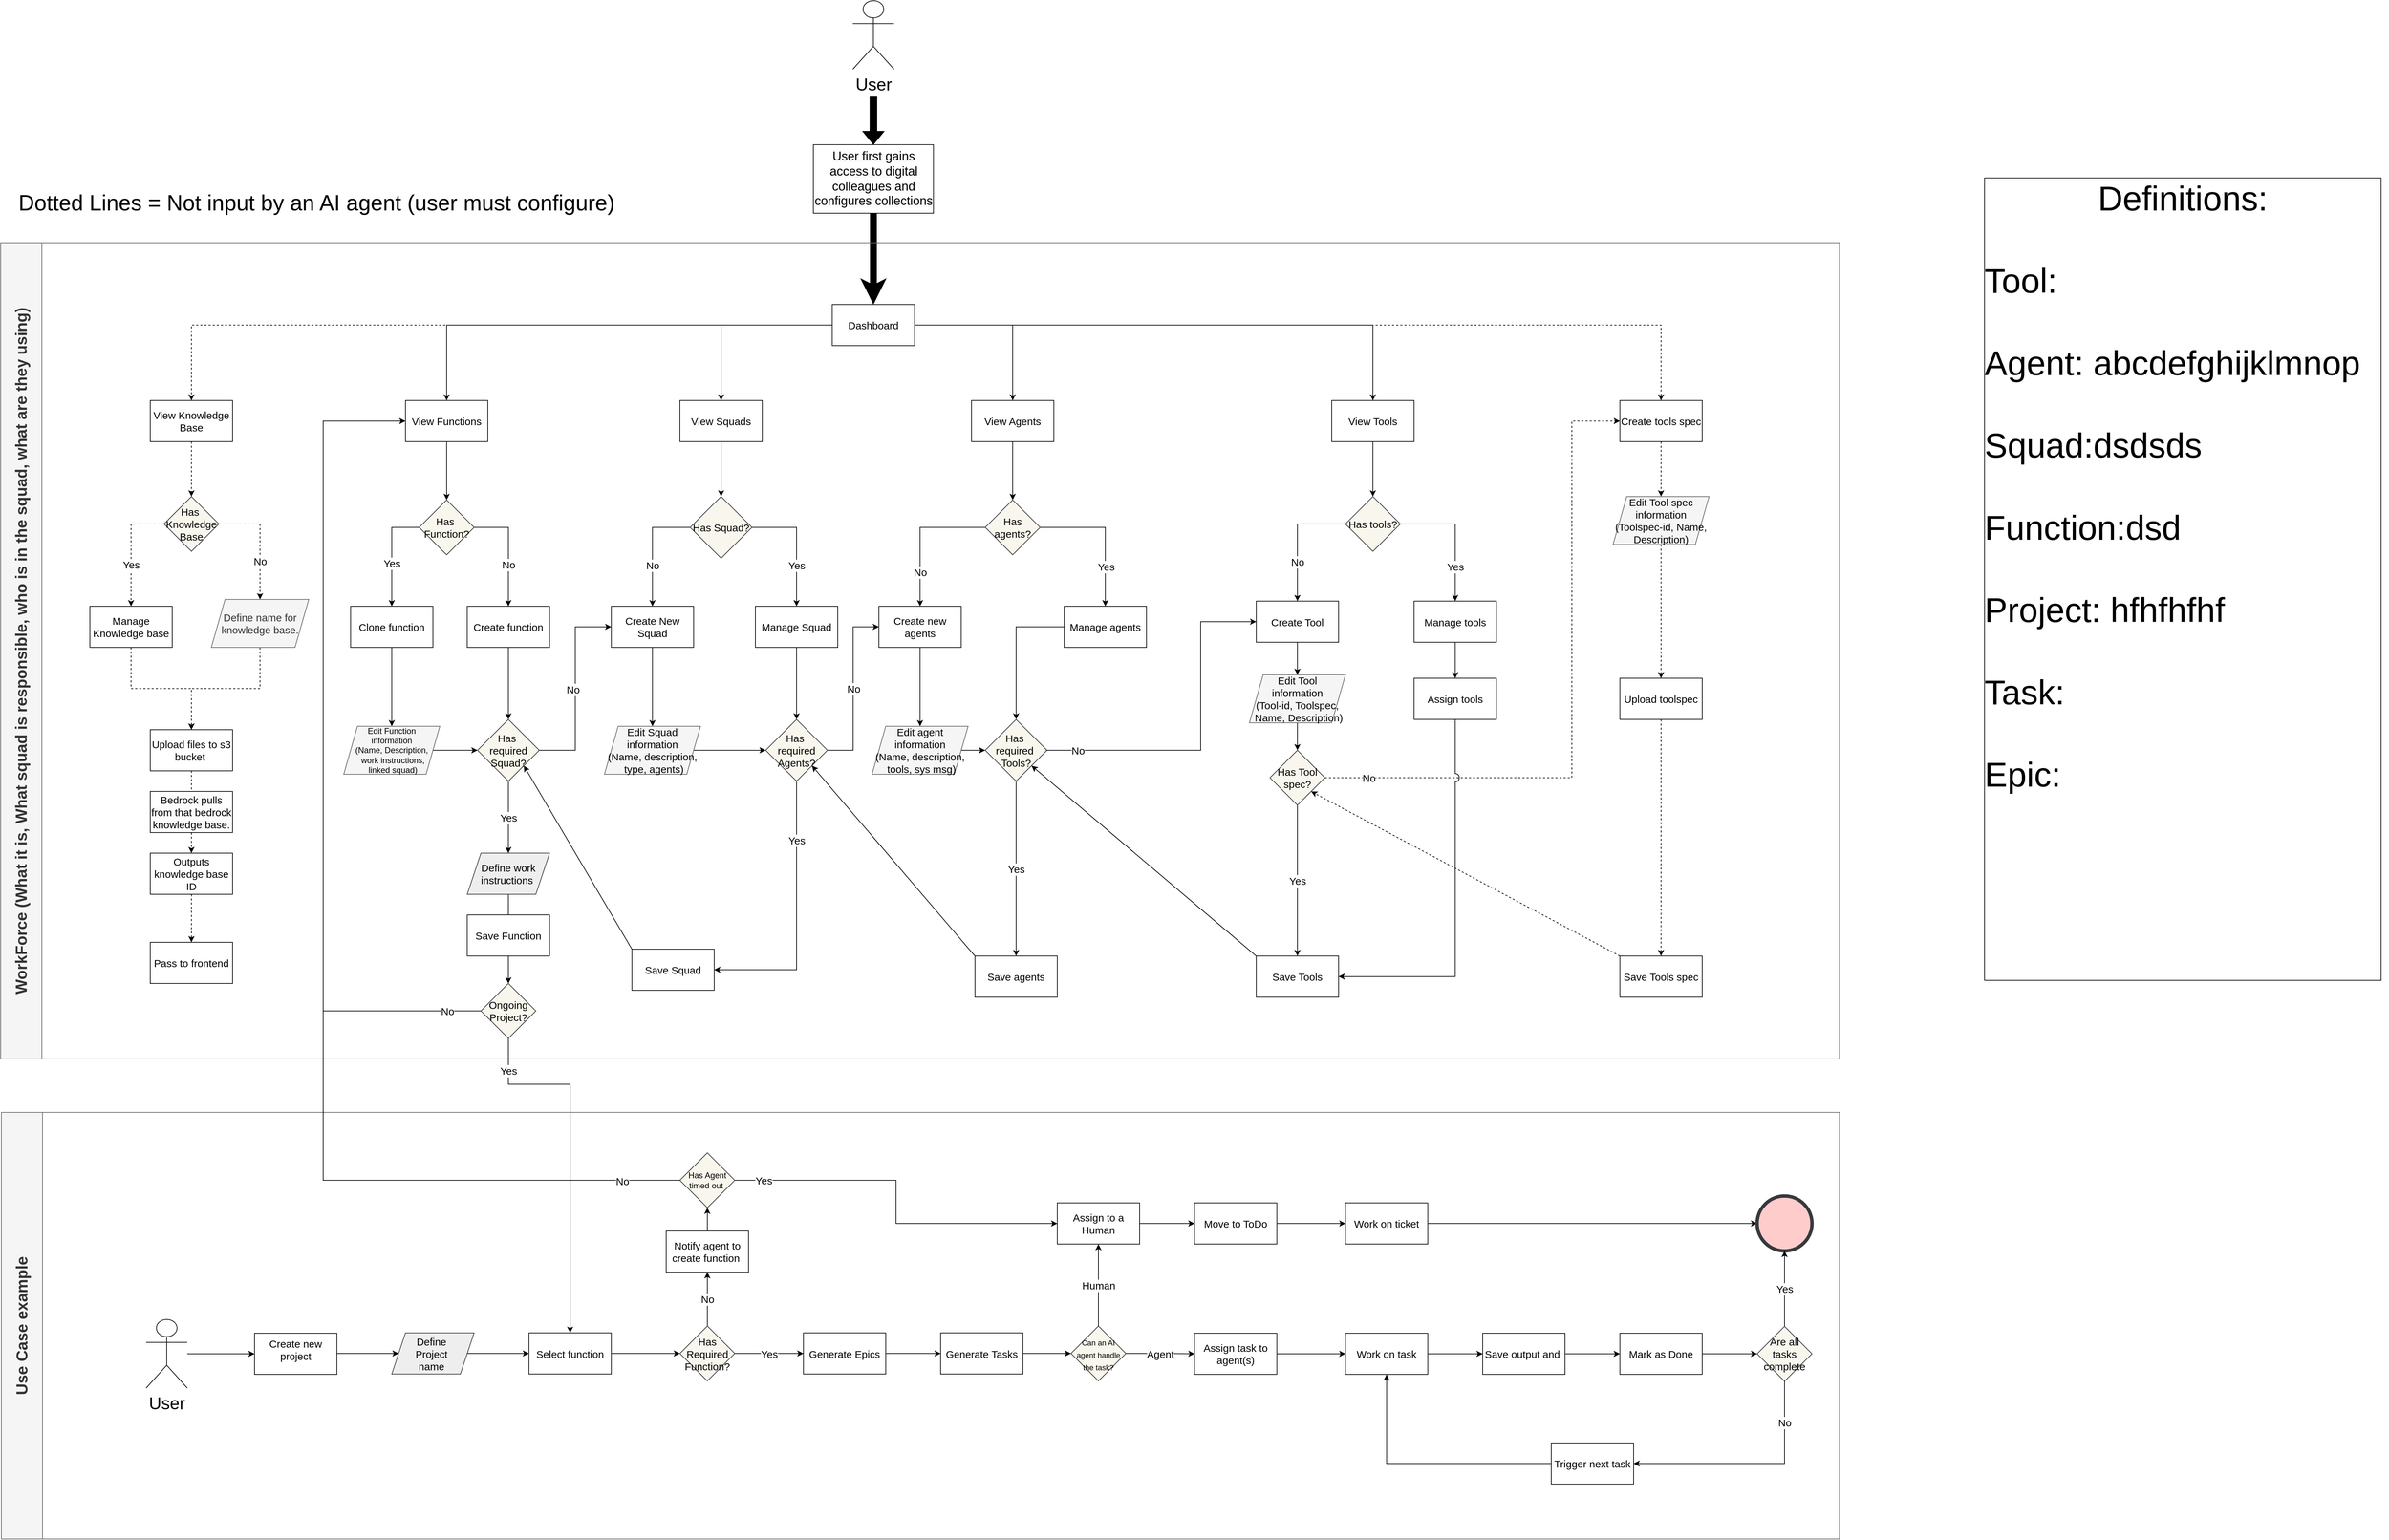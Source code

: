<mxfile version="26.0.16">
  <diagram name="Page-1" id="e8-9PBjmjHmJ50nXZuNR">
    <mxGraphModel dx="5926" dy="3137" grid="1" gridSize="10" guides="1" tooltips="1" connect="1" arrows="1" fold="1" page="1" pageScale="1" pageWidth="4681" pageHeight="3300" math="0" shadow="0">
      <root>
        <mxCell id="0" />
        <mxCell id="1" parent="0" />
        <mxCell id="BtOoT9dO2cWIdR1cvxDf-1" style="edgeStyle=orthogonalEdgeStyle;rounded=0;orthogonalLoop=1;jettySize=auto;html=1;exitX=0.5;exitY=1;exitDx=0;exitDy=0;entryX=0.5;entryY=0;entryDx=0;entryDy=0;strokeWidth=10;" parent="1" source="BtOoT9dO2cWIdR1cvxDf-79" target="BtOoT9dO2cWIdR1cvxDf-13" edge="1">
          <mxGeometry relative="1" as="geometry" />
        </mxCell>
        <mxCell id="BtOoT9dO2cWIdR1cvxDf-2" style="edgeStyle=orthogonalEdgeStyle;rounded=0;orthogonalLoop=1;jettySize=auto;html=1;fontSize=15;" parent="1" source="BtOoT9dO2cWIdR1cvxDf-3" edge="1">
          <mxGeometry relative="1" as="geometry">
            <mxPoint x="930" y="1653" as="targetPoint" />
          </mxGeometry>
        </mxCell>
        <mxCell id="BtOoT9dO2cWIdR1cvxDf-3" value="Define work instructions&amp;nbsp;" style="shape=parallelogram;perimeter=parallelogramPerimeter;whiteSpace=wrap;html=1;fixedSize=1;fillColor=#eeeeee;strokeColor=#36393d;flipH=0;flipV=0;fontSize=15;" parent="1" vertex="1">
          <mxGeometry x="870" y="1513" width="120" height="60" as="geometry" />
        </mxCell>
        <mxCell id="BtOoT9dO2cWIdR1cvxDf-4" value="Yes" style="edgeStyle=orthogonalEdgeStyle;rounded=0;orthogonalLoop=1;jettySize=auto;html=1;fontSize=15;" parent="1" source="BtOoT9dO2cWIdR1cvxDf-80" target="BtOoT9dO2cWIdR1cvxDf-3" edge="1">
          <mxGeometry relative="1" as="geometry" />
        </mxCell>
        <mxCell id="BtOoT9dO2cWIdR1cvxDf-5" style="edgeStyle=orthogonalEdgeStyle;rounded=0;orthogonalLoop=1;jettySize=auto;html=1;entryX=0.5;entryY=0;entryDx=0;entryDy=0;" parent="1" edge="1">
          <mxGeometry relative="1" as="geometry">
            <mxPoint x="1462" y="623" as="sourcePoint" />
            <mxPoint x="1462" y="713" as="targetPoint" />
          </mxGeometry>
        </mxCell>
        <mxCell id="BtOoT9dO2cWIdR1cvxDf-6" value="&lt;font style=&quot;font-size: 25px;&quot;&gt;User&lt;/font&gt;" style="shape=umlActor;verticalLabelPosition=bottom;verticalAlign=top;html=1;outlineConnect=0;container=0;" parent="1" vertex="1">
          <mxGeometry x="1432" y="270" width="60" height="100" as="geometry" />
        </mxCell>
        <mxCell id="BtOoT9dO2cWIdR1cvxDf-7" style="edgeStyle=orthogonalEdgeStyle;rounded=0;orthogonalLoop=1;jettySize=auto;html=1;fontSize=15;" parent="1" source="BtOoT9dO2cWIdR1cvxDf-13" target="BtOoT9dO2cWIdR1cvxDf-99" edge="1">
          <mxGeometry relative="1" as="geometry" />
        </mxCell>
        <mxCell id="BtOoT9dO2cWIdR1cvxDf-8" style="edgeStyle=orthogonalEdgeStyle;rounded=0;orthogonalLoop=1;jettySize=auto;html=1;entryX=0.5;entryY=0;entryDx=0;entryDy=0;fontSize=15;" parent="1" source="BtOoT9dO2cWIdR1cvxDf-13" target="BtOoT9dO2cWIdR1cvxDf-15" edge="1">
          <mxGeometry relative="1" as="geometry" />
        </mxCell>
        <mxCell id="BtOoT9dO2cWIdR1cvxDf-9" style="edgeStyle=orthogonalEdgeStyle;rounded=0;orthogonalLoop=1;jettySize=auto;html=1;entryX=0.5;entryY=0;entryDx=0;entryDy=0;fontSize=15;" parent="1" source="BtOoT9dO2cWIdR1cvxDf-13" target="BtOoT9dO2cWIdR1cvxDf-37" edge="1">
          <mxGeometry relative="1" as="geometry" />
        </mxCell>
        <mxCell id="BtOoT9dO2cWIdR1cvxDf-10" style="edgeStyle=orthogonalEdgeStyle;rounded=0;orthogonalLoop=1;jettySize=auto;html=1;entryX=0.5;entryY=0;entryDx=0;entryDy=0;dashed=1;jumpStyle=none;fontSize=15;" parent="1" source="BtOoT9dO2cWIdR1cvxDf-13" target="BtOoT9dO2cWIdR1cvxDf-47" edge="1">
          <mxGeometry relative="1" as="geometry" />
        </mxCell>
        <mxCell id="BtOoT9dO2cWIdR1cvxDf-11" style="edgeStyle=orthogonalEdgeStyle;rounded=0;orthogonalLoop=1;jettySize=auto;html=1;entryX=0.5;entryY=0;entryDx=0;entryDy=0;fontSize=15;" parent="1" source="BtOoT9dO2cWIdR1cvxDf-13" target="BtOoT9dO2cWIdR1cvxDf-68" edge="1">
          <mxGeometry relative="1" as="geometry" />
        </mxCell>
        <mxCell id="BtOoT9dO2cWIdR1cvxDf-12" style="edgeStyle=orthogonalEdgeStyle;rounded=0;orthogonalLoop=1;jettySize=auto;html=1;entryX=0.5;entryY=0;entryDx=0;entryDy=0;dashed=1;" parent="1" source="BtOoT9dO2cWIdR1cvxDf-13" target="BtOoT9dO2cWIdR1cvxDf-112" edge="1">
          <mxGeometry relative="1" as="geometry" />
        </mxCell>
        <mxCell id="BtOoT9dO2cWIdR1cvxDf-13" value="Dashboard" style="rounded=0;whiteSpace=wrap;html=1;container=0;flipH=0;flipV=0;fontSize=15;" parent="1" vertex="1">
          <mxGeometry x="1402" y="713" width="120" height="60" as="geometry" />
        </mxCell>
        <mxCell id="BtOoT9dO2cWIdR1cvxDf-14" style="edgeStyle=orthogonalEdgeStyle;rounded=0;orthogonalLoop=1;jettySize=auto;html=1;exitX=0.5;exitY=1;exitDx=0;exitDy=0;entryX=0.5;entryY=0;entryDx=0;entryDy=0;fontSize=15;" parent="1" source="BtOoT9dO2cWIdR1cvxDf-15" target="BtOoT9dO2cWIdR1cvxDf-28" edge="1">
          <mxGeometry relative="1" as="geometry" />
        </mxCell>
        <mxCell id="BtOoT9dO2cWIdR1cvxDf-15" value="View Agents" style="rounded=0;whiteSpace=wrap;html=1;container=0;flipH=0;flipV=0;fontSize=15;" parent="1" vertex="1">
          <mxGeometry x="1605" y="853" width="120" height="60" as="geometry" />
        </mxCell>
        <mxCell id="BtOoT9dO2cWIdR1cvxDf-16" value="No" style="edgeStyle=orthogonalEdgeStyle;rounded=0;orthogonalLoop=1;jettySize=auto;html=1;exitX=0;exitY=0.5;exitDx=0;exitDy=0;entryX=0.5;entryY=0;entryDx=0;entryDy=0;fontSize=15;" parent="1" source="BtOoT9dO2cWIdR1cvxDf-100" target="BtOoT9dO2cWIdR1cvxDf-19" edge="1">
          <mxGeometry x="0.294" relative="1" as="geometry">
            <mxPoint as="offset" />
          </mxGeometry>
        </mxCell>
        <mxCell id="BtOoT9dO2cWIdR1cvxDf-17" value="Yes" style="edgeStyle=orthogonalEdgeStyle;rounded=0;orthogonalLoop=1;jettySize=auto;html=1;entryX=0.5;entryY=0;entryDx=0;entryDy=0;fontSize=15;" parent="1" source="BtOoT9dO2cWIdR1cvxDf-100" target="BtOoT9dO2cWIdR1cvxDf-24" edge="1">
          <mxGeometry x="0.333" relative="1" as="geometry">
            <mxPoint as="offset" />
          </mxGeometry>
        </mxCell>
        <mxCell id="BtOoT9dO2cWIdR1cvxDf-18" style="edgeStyle=orthogonalEdgeStyle;rounded=0;orthogonalLoop=1;jettySize=auto;html=1;exitX=0.5;exitY=1;exitDx=0;exitDy=0;entryX=0.5;entryY=0;entryDx=0;entryDy=0;fontSize=15;" parent="1" source="BtOoT9dO2cWIdR1cvxDf-19" target="BtOoT9dO2cWIdR1cvxDf-48" edge="1">
          <mxGeometry relative="1" as="geometry">
            <mxPoint x="1140" y="1303" as="targetPoint" />
          </mxGeometry>
        </mxCell>
        <mxCell id="BtOoT9dO2cWIdR1cvxDf-19" value="Create New Squad" style="rounded=0;whiteSpace=wrap;html=1;container=0;flipH=0;flipV=0;fontSize=15;" parent="1" vertex="1">
          <mxGeometry x="1080" y="1153" width="120" height="60" as="geometry" />
        </mxCell>
        <mxCell id="BtOoT9dO2cWIdR1cvxDf-20" value="Yes" style="edgeStyle=orthogonalEdgeStyle;rounded=0;orthogonalLoop=1;jettySize=auto;html=1;exitX=0.5;exitY=1;exitDx=0;exitDy=0;entryX=1;entryY=0.5;entryDx=0;entryDy=0;fontSize=15;" parent="1" source="BtOoT9dO2cWIdR1cvxDf-22" target="BtOoT9dO2cWIdR1cvxDf-84" edge="1">
          <mxGeometry x="-0.559" relative="1" as="geometry">
            <mxPoint x="1270" y="1683" as="targetPoint" />
            <Array as="points">
              <mxPoint x="1350" y="1683" />
            </Array>
            <mxPoint y="-1" as="offset" />
          </mxGeometry>
        </mxCell>
        <mxCell id="BtOoT9dO2cWIdR1cvxDf-21" value="No" style="edgeStyle=orthogonalEdgeStyle;rounded=0;orthogonalLoop=1;jettySize=auto;html=1;entryX=0;entryY=0.5;entryDx=0;entryDy=0;strokeColor=default;startArrow=none;startFill=0;fontSize=15;" parent="1" source="BtOoT9dO2cWIdR1cvxDf-22" target="BtOoT9dO2cWIdR1cvxDf-30" edge="1">
          <mxGeometry relative="1" as="geometry" />
        </mxCell>
        <mxCell id="BtOoT9dO2cWIdR1cvxDf-22" value="Has&amp;nbsp;&lt;div&gt;required Agents?&lt;/div&gt;" style="rhombus;whiteSpace=wrap;html=1;fillColor=#f9f7ed;strokeColor=#36393d;container=0;flipH=0;flipV=0;fontSize=15;" parent="1" vertex="1">
          <mxGeometry x="1305" y="1318" width="90" height="90" as="geometry" />
        </mxCell>
        <mxCell id="BtOoT9dO2cWIdR1cvxDf-23" style="edgeStyle=orthogonalEdgeStyle;rounded=0;orthogonalLoop=1;jettySize=auto;html=1;entryX=0.5;entryY=0;entryDx=0;entryDy=0;fontSize=15;" parent="1" source="BtOoT9dO2cWIdR1cvxDf-24" target="BtOoT9dO2cWIdR1cvxDf-22" edge="1">
          <mxGeometry relative="1" as="geometry" />
        </mxCell>
        <mxCell id="BtOoT9dO2cWIdR1cvxDf-24" value="Manage Squad" style="rounded=0;whiteSpace=wrap;html=1;container=0;flipH=0;flipV=0;fontSize=15;" parent="1" vertex="1">
          <mxGeometry x="1290" y="1153" width="120" height="60" as="geometry" />
        </mxCell>
        <mxCell id="BtOoT9dO2cWIdR1cvxDf-25" value="No" style="edgeStyle=orthogonalEdgeStyle;rounded=0;orthogonalLoop=1;jettySize=auto;html=1;exitX=0;exitY=0.5;exitDx=0;exitDy=0;fontSize=15;" parent="1" source="BtOoT9dO2cWIdR1cvxDf-28" target="BtOoT9dO2cWIdR1cvxDf-30" edge="1">
          <mxGeometry x="0.524" relative="1" as="geometry">
            <mxPoint as="offset" />
          </mxGeometry>
        </mxCell>
        <mxCell id="BtOoT9dO2cWIdR1cvxDf-26" style="edgeStyle=orthogonalEdgeStyle;rounded=0;orthogonalLoop=1;jettySize=auto;html=1;exitX=1;exitY=0.5;exitDx=0;exitDy=0;fontSize=15;" parent="1" source="BtOoT9dO2cWIdR1cvxDf-28" target="BtOoT9dO2cWIdR1cvxDf-32" edge="1">
          <mxGeometry relative="1" as="geometry" />
        </mxCell>
        <mxCell id="BtOoT9dO2cWIdR1cvxDf-27" value="Yes" style="edgeLabel;html=1;align=center;verticalAlign=middle;resizable=0;points=[];container=0;fontSize=15;" parent="BtOoT9dO2cWIdR1cvxDf-26" connectable="0" vertex="1">
          <mxGeometry x="0.448" y="1" relative="1" as="geometry">
            <mxPoint as="offset" />
          </mxGeometry>
        </mxCell>
        <mxCell id="BtOoT9dO2cWIdR1cvxDf-28" value="Has agents?" style="rhombus;whiteSpace=wrap;html=1;fillColor=#f9f7ed;strokeColor=#36393d;container=0;flipH=0;flipV=0;fontSize=15;" parent="1" vertex="1">
          <mxGeometry x="1625" y="998" width="80" height="80" as="geometry" />
        </mxCell>
        <mxCell id="BtOoT9dO2cWIdR1cvxDf-29" value="" style="edgeStyle=orthogonalEdgeStyle;rounded=0;orthogonalLoop=1;jettySize=auto;html=1;entryX=0.5;entryY=0;entryDx=0;entryDy=0;fontSize=15;" parent="1" source="BtOoT9dO2cWIdR1cvxDf-30" target="BtOoT9dO2cWIdR1cvxDf-61" edge="1">
          <mxGeometry relative="1" as="geometry">
            <mxPoint x="1535" y="1293" as="targetPoint" />
          </mxGeometry>
        </mxCell>
        <mxCell id="BtOoT9dO2cWIdR1cvxDf-30" value="Create new agents" style="rounded=0;whiteSpace=wrap;html=1;container=0;flipH=0;flipV=0;fontSize=15;" parent="1" vertex="1">
          <mxGeometry x="1470" y="1153" width="120" height="60" as="geometry" />
        </mxCell>
        <mxCell id="BtOoT9dO2cWIdR1cvxDf-31" style="edgeStyle=orthogonalEdgeStyle;rounded=0;orthogonalLoop=1;jettySize=auto;html=1;fontSize=15;" parent="1" source="BtOoT9dO2cWIdR1cvxDf-32" target="BtOoT9dO2cWIdR1cvxDf-34" edge="1">
          <mxGeometry relative="1" as="geometry" />
        </mxCell>
        <mxCell id="BtOoT9dO2cWIdR1cvxDf-32" value="Manage agents" style="rounded=0;whiteSpace=wrap;html=1;container=0;flipH=0;flipV=0;fontSize=15;" parent="1" vertex="1">
          <mxGeometry x="1740" y="1153" width="120" height="60" as="geometry" />
        </mxCell>
        <mxCell id="BtOoT9dO2cWIdR1cvxDf-33" value="Yes" style="edgeStyle=orthogonalEdgeStyle;rounded=0;orthogonalLoop=1;jettySize=auto;html=1;exitX=0.5;exitY=1;exitDx=0;exitDy=0;entryX=0.5;entryY=0;entryDx=0;entryDy=0;fontSize=15;" parent="1" source="BtOoT9dO2cWIdR1cvxDf-34" target="BtOoT9dO2cWIdR1cvxDf-85" edge="1">
          <mxGeometry relative="1" as="geometry">
            <mxPoint x="1670" y="1513" as="targetPoint" />
          </mxGeometry>
        </mxCell>
        <mxCell id="BtOoT9dO2cWIdR1cvxDf-34" value="Has&amp;nbsp;&lt;div&gt;required&amp;nbsp;&lt;/div&gt;&lt;div&gt;Tools?&lt;/div&gt;" style="rhombus;whiteSpace=wrap;html=1;fillColor=#f9f7ed;strokeColor=#36393d;container=0;flipH=0;flipV=0;fontSize=15;" parent="1" vertex="1">
          <mxGeometry x="1625" y="1318" width="90" height="90" as="geometry" />
        </mxCell>
        <mxCell id="BtOoT9dO2cWIdR1cvxDf-35" style="rounded=0;orthogonalLoop=1;jettySize=auto;html=1;entryX=1;entryY=1;entryDx=0;entryDy=0;exitX=0;exitY=0;exitDx=0;exitDy=0;fontSize=15;" parent="1" source="BtOoT9dO2cWIdR1cvxDf-85" target="BtOoT9dO2cWIdR1cvxDf-22" edge="1">
          <mxGeometry relative="1" as="geometry">
            <mxPoint x="1609" y="1513" as="sourcePoint" />
          </mxGeometry>
        </mxCell>
        <mxCell id="BtOoT9dO2cWIdR1cvxDf-36" style="edgeStyle=orthogonalEdgeStyle;rounded=0;orthogonalLoop=1;jettySize=auto;html=1;exitX=0.5;exitY=1;exitDx=0;exitDy=0;entryX=0.5;entryY=0;entryDx=0;entryDy=0;fontSize=15;" parent="1" source="BtOoT9dO2cWIdR1cvxDf-37" target="BtOoT9dO2cWIdR1cvxDf-42" edge="1">
          <mxGeometry relative="1" as="geometry" />
        </mxCell>
        <mxCell id="BtOoT9dO2cWIdR1cvxDf-37" value="View Tools" style="rounded=0;whiteSpace=wrap;html=1;container=0;flipH=0;flipV=0;fontSize=15;" parent="1" vertex="1">
          <mxGeometry x="2130" y="853" width="120" height="60" as="geometry" />
        </mxCell>
        <mxCell id="BtOoT9dO2cWIdR1cvxDf-38" style="edgeStyle=orthogonalEdgeStyle;rounded=0;orthogonalLoop=1;jettySize=auto;html=1;entryX=0.5;entryY=0;entryDx=0;entryDy=0;fontSize=15;" parent="1" source="BtOoT9dO2cWIdR1cvxDf-42" target="BtOoT9dO2cWIdR1cvxDf-56" edge="1">
          <mxGeometry relative="1" as="geometry" />
        </mxCell>
        <mxCell id="BtOoT9dO2cWIdR1cvxDf-39" value="No" style="edgeLabel;html=1;align=center;verticalAlign=middle;resizable=0;points=[];container=0;fontSize=15;" parent="BtOoT9dO2cWIdR1cvxDf-38" connectable="0" vertex="1">
          <mxGeometry x="0.368" relative="1" as="geometry">
            <mxPoint as="offset" />
          </mxGeometry>
        </mxCell>
        <mxCell id="BtOoT9dO2cWIdR1cvxDf-40" style="edgeStyle=orthogonalEdgeStyle;rounded=0;orthogonalLoop=1;jettySize=auto;html=1;fontSize=15;" parent="1" source="BtOoT9dO2cWIdR1cvxDf-42" target="BtOoT9dO2cWIdR1cvxDf-58" edge="1">
          <mxGeometry relative="1" as="geometry" />
        </mxCell>
        <mxCell id="BtOoT9dO2cWIdR1cvxDf-41" value="Yes" style="edgeLabel;html=1;align=center;verticalAlign=middle;resizable=0;points=[];container=0;fontSize=15;" parent="BtOoT9dO2cWIdR1cvxDf-40" connectable="0" vertex="1">
          <mxGeometry x="0.468" relative="1" as="geometry">
            <mxPoint as="offset" />
          </mxGeometry>
        </mxCell>
        <mxCell id="BtOoT9dO2cWIdR1cvxDf-42" value="Has tools?" style="rhombus;whiteSpace=wrap;html=1;fillColor=#f9f7ed;strokeColor=#36393d;container=0;flipH=0;flipV=0;fontSize=15;" parent="1" vertex="1">
          <mxGeometry x="2150" y="993" width="80" height="80" as="geometry" />
        </mxCell>
        <mxCell id="BtOoT9dO2cWIdR1cvxDf-43" style="edgeStyle=orthogonalEdgeStyle;rounded=0;orthogonalLoop=1;jettySize=auto;html=1;entryX=0;entryY=0.5;entryDx=0;entryDy=0;fontSize=15;" parent="1" source="BtOoT9dO2cWIdR1cvxDf-48" target="BtOoT9dO2cWIdR1cvxDf-22" edge="1">
          <mxGeometry relative="1" as="geometry" />
        </mxCell>
        <mxCell id="BtOoT9dO2cWIdR1cvxDf-44" style="edgeStyle=orthogonalEdgeStyle;rounded=0;orthogonalLoop=1;jettySize=auto;html=1;entryX=0;entryY=0.5;entryDx=0;entryDy=0;fontSize=15;" parent="1" source="BtOoT9dO2cWIdR1cvxDf-61" target="BtOoT9dO2cWIdR1cvxDf-34" edge="1">
          <mxGeometry relative="1" as="geometry" />
        </mxCell>
        <mxCell id="BtOoT9dO2cWIdR1cvxDf-45" style="rounded=0;orthogonalLoop=1;jettySize=auto;html=1;exitX=0;exitY=0;exitDx=0;exitDy=0;entryX=1;entryY=1;entryDx=0;entryDy=0;fontSize=15;" parent="1" source="BtOoT9dO2cWIdR1cvxDf-86" target="BtOoT9dO2cWIdR1cvxDf-34" edge="1">
          <mxGeometry relative="1" as="geometry" />
        </mxCell>
        <mxCell id="BtOoT9dO2cWIdR1cvxDf-46" style="edgeStyle=orthogonalEdgeStyle;rounded=0;orthogonalLoop=1;jettySize=auto;html=1;entryX=0.5;entryY=0;entryDx=0;entryDy=0;dashed=1;fontSize=15;" parent="1" source="BtOoT9dO2cWIdR1cvxDf-47" target="BtOoT9dO2cWIdR1cvxDf-60" edge="1">
          <mxGeometry relative="1" as="geometry" />
        </mxCell>
        <mxCell id="BtOoT9dO2cWIdR1cvxDf-47" value="Create tools spec" style="rounded=0;whiteSpace=wrap;html=1;container=0;flipH=0;flipV=0;fontSize=15;" parent="1" vertex="1">
          <mxGeometry x="2550" y="853" width="120" height="60" as="geometry" />
        </mxCell>
        <mxCell id="BtOoT9dO2cWIdR1cvxDf-48" value="&lt;span style=&quot;caret-color: rgb(0, 0, 0); color: rgb(0, 0, 0); font-family: Helvetica; font-style: normal; font-variant-caps: normal; font-weight: 400; letter-spacing: normal; text-align: center; text-indent: 0px; text-transform: none; white-space: normal; word-spacing: 0px; -webkit-text-stroke-width: 0px; text-decoration: none; float: none; display: inline !important;&quot;&gt;Edit Squad&lt;/span&gt;&lt;div&gt;&lt;span&gt;&lt;span style=&quot;caret-color: rgb(0, 0, 0); color: rgb(0, 0, 0); font-family: Helvetica; font-style: normal; font-variant-caps: normal; font-weight: 400; letter-spacing: normal; text-align: center; text-indent: 0px; text-transform: none; white-space: normal; word-spacing: 0px; -webkit-text-stroke-width: 0px; text-decoration: none; float: none; display: inline !important;&quot;&gt;&amp;nbsp;information&lt;/span&gt;&amp;nbsp;&lt;/span&gt;&lt;div&gt;&lt;div style=&quot;caret-color: rgb(0, 0, 0); color: rgb(0, 0, 0); font-family: Helvetica; font-style: normal; font-variant-caps: normal; font-weight: 400; letter-spacing: normal; text-align: center; text-indent: 0px; text-transform: none; white-space: normal; word-spacing: 0px; -webkit-text-stroke-width: 0px; text-decoration: none;&quot;&gt;&lt;span&gt;(Name, description,&lt;/span&gt;&lt;/div&gt;&lt;div style=&quot;caret-color: rgb(0, 0, 0); color: rgb(0, 0, 0); font-family: Helvetica; font-style: normal; font-variant-caps: normal; font-weight: 400; letter-spacing: normal; text-align: center; text-indent: 0px; text-transform: none; white-space: normal; word-spacing: 0px; -webkit-text-stroke-width: 0px; text-decoration: none;&quot;&gt;&lt;span&gt;&amp;nbsp;type, agents)&lt;/span&gt;&lt;/div&gt;&lt;/div&gt;&lt;/div&gt;" style="shape=parallelogram;perimeter=parallelogramPerimeter;whiteSpace=wrap;html=1;fixedSize=1;fillColor=#f5f5f5;strokeColor=#666666;fontColor=#333333;container=0;flipH=0;flipV=0;fontSize=15;" parent="1" vertex="1">
          <mxGeometry x="1070" y="1328" width="140" height="70" as="geometry" />
        </mxCell>
        <mxCell id="BtOoT9dO2cWIdR1cvxDf-49" style="edgeStyle=orthogonalEdgeStyle;rounded=0;orthogonalLoop=1;jettySize=auto;html=1;entryX=0.5;entryY=0;entryDx=0;entryDy=0;fontSize=15;" parent="1" source="BtOoT9dO2cWIdR1cvxDf-50" target="BtOoT9dO2cWIdR1cvxDf-54" edge="1">
          <mxGeometry relative="1" as="geometry" />
        </mxCell>
        <mxCell id="BtOoT9dO2cWIdR1cvxDf-50" value="&lt;span style=&quot;caret-color: rgb(0, 0, 0); color: rgb(0, 0, 0); font-family: Helvetica; font-style: normal; font-variant-caps: normal; font-weight: 400; letter-spacing: normal; text-align: center; text-indent: 0px; text-transform: none; white-space: normal; word-spacing: 0px; -webkit-text-stroke-width: 0px; text-decoration: none; float: none; display: inline !important;&quot;&gt;Edit Tool&lt;/span&gt;&lt;div&gt;&lt;span&gt;&lt;span style=&quot;caret-color: rgb(0, 0, 0); color: rgb(0, 0, 0); font-family: Helvetica; font-style: normal; font-variant-caps: normal; font-weight: 400; letter-spacing: normal; text-align: center; text-indent: 0px; text-transform: none; white-space: normal; word-spacing: 0px; -webkit-text-stroke-width: 0px; text-decoration: none; float: none; display: inline !important;&quot;&gt;&amp;nbsp;information&lt;/span&gt;&amp;nbsp;&lt;/span&gt;&lt;div&gt;&lt;div style=&quot;caret-color: rgb(0, 0, 0); color: rgb(0, 0, 0); font-family: Helvetica; font-style: normal; font-variant-caps: normal; font-weight: 400; letter-spacing: normal; text-align: center; text-indent: 0px; text-transform: none; white-space: normal; word-spacing: 0px; -webkit-text-stroke-width: 0px; text-decoration: none;&quot;&gt;&lt;span&gt;(Tool-id, Toolspec,&lt;/span&gt;&lt;/div&gt;&lt;div style=&quot;caret-color: rgb(0, 0, 0); color: rgb(0, 0, 0); font-family: Helvetica; font-style: normal; font-variant-caps: normal; font-weight: 400; letter-spacing: normal; text-align: center; text-indent: 0px; text-transform: none; white-space: normal; word-spacing: 0px; -webkit-text-stroke-width: 0px; text-decoration: none;&quot;&gt;&lt;span&gt;&amp;nbsp;Name, Description&lt;span style=&quot;caret-color: rgb(0, 0, 0); color: rgb(0, 0, 0);&quot;&gt;)&lt;/span&gt;&lt;/span&gt;&lt;/div&gt;&lt;/div&gt;&lt;/div&gt;" style="shape=parallelogram;perimeter=parallelogramPerimeter;whiteSpace=wrap;html=1;fixedSize=1;fillColor=#f5f5f5;strokeColor=#666666;fontColor=#333333;container=0;flipH=0;flipV=0;fontSize=15;" parent="1" vertex="1">
          <mxGeometry x="2010" y="1253" width="140" height="70" as="geometry" />
        </mxCell>
        <mxCell id="BtOoT9dO2cWIdR1cvxDf-51" value="Yes" style="edgeStyle=orthogonalEdgeStyle;rounded=0;orthogonalLoop=1;jettySize=auto;html=1;entryX=0.5;entryY=0;entryDx=0;entryDy=0;fontSize=15;" parent="1" source="BtOoT9dO2cWIdR1cvxDf-54" target="BtOoT9dO2cWIdR1cvxDf-86" edge="1">
          <mxGeometry relative="1" as="geometry" />
        </mxCell>
        <mxCell id="BtOoT9dO2cWIdR1cvxDf-52" style="edgeStyle=orthogonalEdgeStyle;rounded=0;orthogonalLoop=1;jettySize=auto;html=1;entryX=0;entryY=0.5;entryDx=0;entryDy=0;dashed=1;exitX=1;exitY=0.5;exitDx=0;exitDy=0;fontSize=15;" parent="1" source="BtOoT9dO2cWIdR1cvxDf-54" target="BtOoT9dO2cWIdR1cvxDf-47" edge="1">
          <mxGeometry relative="1" as="geometry">
            <mxPoint x="2530" y="983" as="targetPoint" />
            <Array as="points">
              <mxPoint x="2480" y="1403" />
              <mxPoint x="2480" y="883" />
            </Array>
          </mxGeometry>
        </mxCell>
        <mxCell id="BtOoT9dO2cWIdR1cvxDf-53" value="No" style="edgeLabel;html=1;align=center;verticalAlign=middle;resizable=0;points=[];container=0;fontSize=15;" parent="BtOoT9dO2cWIdR1cvxDf-52" connectable="0" vertex="1">
          <mxGeometry x="-0.743" y="-3" relative="1" as="geometry">
            <mxPoint x="-58" y="-3" as="offset" />
          </mxGeometry>
        </mxCell>
        <mxCell id="BtOoT9dO2cWIdR1cvxDf-54" value="Has Tool spec?" style="rhombus;whiteSpace=wrap;html=1;fillColor=#f9f7ed;strokeColor=#36393d;container=0;flipH=0;flipV=0;fontSize=15;" parent="1" vertex="1">
          <mxGeometry x="2040" y="1363" width="80" height="80" as="geometry" />
        </mxCell>
        <mxCell id="BtOoT9dO2cWIdR1cvxDf-55" style="edgeStyle=orthogonalEdgeStyle;rounded=0;orthogonalLoop=1;jettySize=auto;html=1;entryX=0.5;entryY=0;entryDx=0;entryDy=0;fontSize=15;" parent="1" source="BtOoT9dO2cWIdR1cvxDf-56" target="BtOoT9dO2cWIdR1cvxDf-50" edge="1">
          <mxGeometry relative="1" as="geometry" />
        </mxCell>
        <mxCell id="BtOoT9dO2cWIdR1cvxDf-56" value="Create Tool" style="rounded=0;whiteSpace=wrap;html=1;container=0;flipH=0;flipV=0;fontSize=15;" parent="1" vertex="1">
          <mxGeometry x="2020" y="1145.5" width="120" height="60" as="geometry" />
        </mxCell>
        <mxCell id="BtOoT9dO2cWIdR1cvxDf-57" style="edgeStyle=orthogonalEdgeStyle;rounded=0;orthogonalLoop=1;jettySize=auto;html=1;entryX=0.5;entryY=0;entryDx=0;entryDy=0;fontSize=15;" parent="1" source="BtOoT9dO2cWIdR1cvxDf-58" target="BtOoT9dO2cWIdR1cvxDf-65" edge="1">
          <mxGeometry relative="1" as="geometry" />
        </mxCell>
        <mxCell id="BtOoT9dO2cWIdR1cvxDf-58" value="Manage tools" style="rounded=0;whiteSpace=wrap;html=1;container=0;flipH=0;flipV=0;fontSize=15;" parent="1" vertex="1">
          <mxGeometry x="2250" y="1145.5" width="120" height="60" as="geometry" />
        </mxCell>
        <mxCell id="BtOoT9dO2cWIdR1cvxDf-59" style="edgeStyle=orthogonalEdgeStyle;rounded=0;orthogonalLoop=1;jettySize=auto;html=1;entryX=0.5;entryY=0;entryDx=0;entryDy=0;dashed=1;fontSize=15;" parent="1" source="BtOoT9dO2cWIdR1cvxDf-91" target="BtOoT9dO2cWIdR1cvxDf-88" edge="1">
          <mxGeometry relative="1" as="geometry" />
        </mxCell>
        <mxCell id="BtOoT9dO2cWIdR1cvxDf-60" value="&lt;span style=&quot;caret-color: rgb(0, 0, 0); color: rgb(0, 0, 0); font-family: Helvetica; font-style: normal; font-variant-caps: normal; font-weight: 400; letter-spacing: normal; text-align: center; text-indent: 0px; text-transform: none; white-space: normal; word-spacing: 0px; -webkit-text-stroke-width: 0px; text-decoration: none; float: none; display: inline !important;&quot;&gt;Edit Tool spec&lt;/span&gt;&lt;div&gt;&lt;span&gt;&lt;span style=&quot;caret-color: rgb(0, 0, 0); color: rgb(0, 0, 0); font-family: Helvetica; font-style: normal; font-variant-caps: normal; font-weight: 400; letter-spacing: normal; text-align: center; text-indent: 0px; text-transform: none; white-space: normal; word-spacing: 0px; -webkit-text-stroke-width: 0px; text-decoration: none; float: none; display: inline !important;&quot;&gt;&amp;nbsp;information&lt;/span&gt;&amp;nbsp;&lt;/span&gt;&lt;div&gt;&lt;div style=&quot;caret-color: rgb(0, 0, 0); color: rgb(0, 0, 0); font-family: Helvetica; font-style: normal; font-variant-caps: normal; font-weight: 400; letter-spacing: normal; text-align: center; text-indent: 0px; text-transform: none; white-space: normal; word-spacing: 0px; -webkit-text-stroke-width: 0px; text-decoration: none;&quot;&gt;&lt;span&gt;(Toolspec-id, Name, Description)&lt;/span&gt;&lt;br&gt;&lt;/div&gt;&lt;/div&gt;&lt;/div&gt;" style="shape=parallelogram;perimeter=parallelogramPerimeter;whiteSpace=wrap;html=1;fixedSize=1;fillColor=#f5f5f5;strokeColor=#666666;fontColor=#333333;container=0;flipH=0;flipV=0;fontSize=15;" parent="1" vertex="1">
          <mxGeometry x="2540" y="993" width="140" height="70" as="geometry" />
        </mxCell>
        <mxCell id="BtOoT9dO2cWIdR1cvxDf-61" value="&lt;span style=&quot;float: none; caret-color: rgb(0, 0, 0); color: rgb(0, 0, 0); display: inline !important;&quot;&gt;Edit agent&lt;/span&gt;&lt;div&gt;&lt;span&gt;&lt;span style=&quot;float: none; caret-color: rgb(0, 0, 0); color: rgb(0, 0, 0); display: inline !important;&quot;&gt;&amp;nbsp;information&lt;/span&gt;&amp;nbsp;&lt;/span&gt;&lt;div&gt;&lt;div style=&quot;caret-color: rgb(0, 0, 0); color: rgb(0, 0, 0);&quot;&gt;&lt;span&gt;(Name, description,&lt;/span&gt;&lt;/div&gt;&lt;div style=&quot;caret-color: rgb(0, 0, 0); color: rgb(0, 0, 0);&quot;&gt;&lt;span&gt;&amp;nbsp;tools, sys msg)&lt;/span&gt;&lt;/div&gt;&lt;/div&gt;&lt;/div&gt;" style="shape=parallelogram;perimeter=parallelogramPerimeter;whiteSpace=wrap;html=1;fixedSize=1;fillColor=#f5f5f5;strokeColor=#666666;fontColor=#333333;container=0;flipH=0;flipV=0;fontSize=15;" parent="1" vertex="1">
          <mxGeometry x="1460" y="1328" width="140" height="70" as="geometry" />
        </mxCell>
        <mxCell id="BtOoT9dO2cWIdR1cvxDf-62" style="edgeStyle=orthogonalEdgeStyle;rounded=0;orthogonalLoop=1;jettySize=auto;html=1;entryX=0;entryY=0.5;entryDx=0;entryDy=0;fontSize=15;" parent="1" target="BtOoT9dO2cWIdR1cvxDf-56" edge="1">
          <mxGeometry relative="1" as="geometry">
            <mxPoint x="1713.75" y="1363" as="sourcePoint" />
            <mxPoint x="1996.25" y="933" as="targetPoint" />
            <Array as="points">
              <mxPoint x="1939" y="1363" />
              <mxPoint x="1939" y="1176" />
            </Array>
          </mxGeometry>
        </mxCell>
        <mxCell id="BtOoT9dO2cWIdR1cvxDf-63" value="No" style="edgeLabel;html=1;align=center;verticalAlign=middle;resizable=0;points=[];container=0;fontSize=15;" parent="BtOoT9dO2cWIdR1cvxDf-62" connectable="0" vertex="1">
          <mxGeometry x="-0.516" y="1" relative="1" as="geometry">
            <mxPoint x="-74" y="1" as="offset" />
          </mxGeometry>
        </mxCell>
        <mxCell id="BtOoT9dO2cWIdR1cvxDf-64" style="edgeStyle=orthogonalEdgeStyle;rounded=0;orthogonalLoop=1;jettySize=auto;html=1;entryX=1;entryY=0.5;entryDx=0;entryDy=0;exitX=0.5;exitY=1;exitDx=0;exitDy=0;jumpStyle=arc;jumpSize=12;fontSize=15;" parent="1" source="BtOoT9dO2cWIdR1cvxDf-65" target="BtOoT9dO2cWIdR1cvxDf-86" edge="1">
          <mxGeometry relative="1" as="geometry" />
        </mxCell>
        <mxCell id="BtOoT9dO2cWIdR1cvxDf-65" value="Assign tools" style="rounded=0;whiteSpace=wrap;html=1;container=0;flipH=0;flipV=0;fontSize=15;" parent="1" vertex="1">
          <mxGeometry x="2250" y="1258" width="120" height="60" as="geometry" />
        </mxCell>
        <mxCell id="BtOoT9dO2cWIdR1cvxDf-66" style="edgeStyle=orthogonalEdgeStyle;rounded=0;orthogonalLoop=1;jettySize=auto;html=1;exitX=0.5;exitY=1;exitDx=0;exitDy=0;entryX=0.5;entryY=0;entryDx=0;entryDy=0;fontSize=15;" parent="1" source="BtOoT9dO2cWIdR1cvxDf-67" target="BtOoT9dO2cWIdR1cvxDf-82" edge="1">
          <mxGeometry relative="1" as="geometry" />
        </mxCell>
        <mxCell id="BtOoT9dO2cWIdR1cvxDf-67" value="Clone function" style="whiteSpace=wrap;html=1;rounded=0;container=0;flipH=0;flipV=0;fontSize=15;" parent="1" vertex="1">
          <mxGeometry x="700" y="1153" width="120" height="60" as="geometry" />
        </mxCell>
        <mxCell id="BtOoT9dO2cWIdR1cvxDf-68" value="View Functions" style="rounded=0;whiteSpace=wrap;html=1;container=0;flipH=0;flipV=0;fontSize=15;" parent="1" vertex="1">
          <mxGeometry x="780" y="853" width="120" height="60" as="geometry" />
        </mxCell>
        <mxCell id="BtOoT9dO2cWIdR1cvxDf-69" value="" style="edgeStyle=orthogonalEdgeStyle;rounded=0;orthogonalLoop=1;jettySize=auto;html=1;fontSize=15;" parent="1" source="BtOoT9dO2cWIdR1cvxDf-68" target="BtOoT9dO2cWIdR1cvxDf-89" edge="1">
          <mxGeometry relative="1" as="geometry" />
        </mxCell>
        <mxCell id="BtOoT9dO2cWIdR1cvxDf-70" value="" style="edgeStyle=orthogonalEdgeStyle;rounded=0;orthogonalLoop=1;jettySize=auto;html=1;exitX=0;exitY=0.5;exitDx=0;exitDy=0;fontSize=15;" parent="1" source="BtOoT9dO2cWIdR1cvxDf-89" target="BtOoT9dO2cWIdR1cvxDf-67" edge="1">
          <mxGeometry relative="1" as="geometry">
            <Array as="points">
              <mxPoint x="760" y="1038" />
            </Array>
          </mxGeometry>
        </mxCell>
        <mxCell id="BtOoT9dO2cWIdR1cvxDf-71" value="Yes" style="edgeLabel;html=1;align=center;verticalAlign=middle;resizable=0;points=[];container=0;fontSize=15;" parent="BtOoT9dO2cWIdR1cvxDf-70" connectable="0" vertex="1">
          <mxGeometry x="0.179" relative="1" as="geometry">
            <mxPoint as="offset" />
          </mxGeometry>
        </mxCell>
        <mxCell id="BtOoT9dO2cWIdR1cvxDf-72" value="" style="edgeStyle=orthogonalEdgeStyle;rounded=0;orthogonalLoop=1;jettySize=auto;html=1;exitX=1;exitY=0.5;exitDx=0;exitDy=0;fontSize=15;" parent="1" source="BtOoT9dO2cWIdR1cvxDf-89" target="BtOoT9dO2cWIdR1cvxDf-75" edge="1">
          <mxGeometry relative="1" as="geometry" />
        </mxCell>
        <mxCell id="BtOoT9dO2cWIdR1cvxDf-73" value="No" style="edgeLabel;html=1;align=center;verticalAlign=middle;resizable=0;points=[];container=0;fontSize=15;" parent="BtOoT9dO2cWIdR1cvxDf-72" connectable="0" vertex="1">
          <mxGeometry x="-0.125" y="2" relative="1" as="geometry">
            <mxPoint x="-2" y="32" as="offset" />
          </mxGeometry>
        </mxCell>
        <mxCell id="BtOoT9dO2cWIdR1cvxDf-74" style="edgeStyle=orthogonalEdgeStyle;rounded=0;orthogonalLoop=1;jettySize=auto;html=1;entryX=0.5;entryY=0;entryDx=0;entryDy=0;fontSize=15;" parent="1" source="BtOoT9dO2cWIdR1cvxDf-75" target="BtOoT9dO2cWIdR1cvxDf-80" edge="1">
          <mxGeometry relative="1" as="geometry">
            <mxPoint x="930" y="1313" as="targetPoint" />
          </mxGeometry>
        </mxCell>
        <mxCell id="BtOoT9dO2cWIdR1cvxDf-75" value="Create function" style="whiteSpace=wrap;html=1;rounded=0;container=0;flipH=0;flipV=0;fontSize=15;" parent="1" vertex="1">
          <mxGeometry x="870" y="1153" width="120" height="60" as="geometry" />
        </mxCell>
        <mxCell id="BtOoT9dO2cWIdR1cvxDf-76" style="rounded=0;orthogonalLoop=1;jettySize=auto;html=1;exitX=0;exitY=0;exitDx=0;exitDy=0;entryX=1;entryY=1;entryDx=0;entryDy=0;fontSize=15;" parent="1" source="BtOoT9dO2cWIdR1cvxDf-84" target="BtOoT9dO2cWIdR1cvxDf-80" edge="1">
          <mxGeometry relative="1" as="geometry" />
        </mxCell>
        <mxCell id="BtOoT9dO2cWIdR1cvxDf-77" style="edgeStyle=orthogonalEdgeStyle;rounded=0;orthogonalLoop=1;jettySize=auto;html=1;exitX=1;exitY=0.5;exitDx=0;exitDy=0;entryX=0;entryY=0.5;entryDx=0;entryDy=0;fontSize=15;" parent="1" source="BtOoT9dO2cWIdR1cvxDf-80" target="BtOoT9dO2cWIdR1cvxDf-19" edge="1">
          <mxGeometry relative="1" as="geometry" />
        </mxCell>
        <mxCell id="BtOoT9dO2cWIdR1cvxDf-78" value="No" style="edgeLabel;html=1;align=center;verticalAlign=middle;resizable=0;points=[];fontSize=15;" parent="BtOoT9dO2cWIdR1cvxDf-77" connectable="0" vertex="1">
          <mxGeometry x="-0.013" y="4" relative="1" as="geometry">
            <mxPoint y="-1" as="offset" />
          </mxGeometry>
        </mxCell>
        <mxCell id="BtOoT9dO2cWIdR1cvxDf-79" value="&lt;span style=&quot;caret-color: rgb(0, 0, 0); color: rgb(0, 0, 0); font-family: Helvetica; font-style: normal; font-variant-caps: normal; font-weight: 400; letter-spacing: normal; text-align: center; text-indent: 0px; text-transform: none; white-space: normal; word-spacing: 0px; -webkit-text-stroke-width: 0px; background-color: rgb(251, 251, 251); text-decoration: none; float: none; display: inline !important;&quot;&gt;&lt;font style=&quot;font-size: 18px;&quot;&gt;User first gains access to digital colleagues and configures collections&lt;/font&gt;&lt;/span&gt;" style="rounded=0;whiteSpace=wrap;html=1;" parent="1" vertex="1">
          <mxGeometry x="1374.5" y="480" width="175" height="100" as="geometry" />
        </mxCell>
        <mxCell id="BtOoT9dO2cWIdR1cvxDf-80" value="Has&amp;nbsp;&lt;div&gt;required Squad?&lt;/div&gt;" style="rhombus;whiteSpace=wrap;html=1;fillColor=#f9f7ed;strokeColor=#36393d;container=0;flipH=0;flipV=0;fontSize=15;" parent="1" vertex="1">
          <mxGeometry x="885" y="1318" width="90" height="90" as="geometry" />
        </mxCell>
        <mxCell id="BtOoT9dO2cWIdR1cvxDf-81" style="edgeStyle=orthogonalEdgeStyle;rounded=0;orthogonalLoop=1;jettySize=auto;html=1;entryX=0;entryY=0.5;entryDx=0;entryDy=0;fontSize=15;" parent="1" source="BtOoT9dO2cWIdR1cvxDf-82" target="BtOoT9dO2cWIdR1cvxDf-80" edge="1">
          <mxGeometry relative="1" as="geometry" />
        </mxCell>
        <mxCell id="BtOoT9dO2cWIdR1cvxDf-82" value="&lt;span style=&quot;caret-color: rgb(0, 0, 0); color: rgb(0, 0, 0); font-family: Helvetica; font-style: normal; font-variant-caps: normal; font-weight: 400; letter-spacing: normal; text-align: center; text-indent: 0px; text-transform: none; white-space: normal; word-spacing: 0px; -webkit-text-stroke-width: 0px; text-decoration: none; float: none; display: inline !important;&quot;&gt;Edit Function&lt;/span&gt;&lt;div&gt;&lt;span&gt;&lt;span style=&quot;caret-color: rgb(0, 0, 0); color: rgb(0, 0, 0); font-family: Helvetica; font-style: normal; font-variant-caps: normal; font-weight: 400; letter-spacing: normal; text-align: center; text-indent: 0px; text-transform: none; white-space: normal; word-spacing: 0px; -webkit-text-stroke-width: 0px; text-decoration: none; float: none; display: inline !important;&quot;&gt;&amp;nbsp;information&lt;/span&gt;&amp;nbsp;&lt;/span&gt;&lt;div&gt;&lt;div style=&quot;caret-color: rgb(0, 0, 0); color: rgb(0, 0, 0); font-family: Helvetica; font-style: normal; font-variant-caps: normal; font-weight: 400; letter-spacing: normal; text-align: center; text-indent: 0px; text-transform: none; white-space: normal; word-spacing: 0px; -webkit-text-stroke-width: 0px; text-decoration: none;&quot;&gt;&lt;span&gt;(Name, Description,&lt;/span&gt;&lt;/div&gt;&lt;div style=&quot;caret-color: rgb(0, 0, 0); color: rgb(0, 0, 0); font-family: Helvetica; font-style: normal; font-variant-caps: normal; font-weight: 400; letter-spacing: normal; text-align: center; text-indent: 0px; text-transform: none; white-space: normal; word-spacing: 0px; -webkit-text-stroke-width: 0px; text-decoration: none;&quot;&gt;&lt;span&gt;&amp;nbsp;work instructions,&lt;/span&gt;&lt;/div&gt;&lt;div style=&quot;caret-color: rgb(0, 0, 0); color: rgb(0, 0, 0); font-family: Helvetica; font-style: normal; font-variant-caps: normal; font-weight: 400; letter-spacing: normal; text-align: center; text-indent: 0px; text-transform: none; white-space: normal; word-spacing: 0px; -webkit-text-stroke-width: 0px; text-decoration: none;&quot;&gt;&lt;span&gt;&amp;nbsp;linked squad&lt;/span&gt;&lt;span style=&quot;caret-color: rgb(0, 0, 0); color: rgb(0, 0, 0);&quot;&gt;)&lt;/span&gt;&lt;/div&gt;&lt;/div&gt;&lt;/div&gt;" style="shape=parallelogram;perimeter=parallelogramPerimeter;whiteSpace=wrap;html=1;fixedSize=1;fillColor=#f5f5f5;strokeColor=#666666;fontColor=#333333;container=0;fontSize=12;" parent="1" vertex="1">
          <mxGeometry x="690" y="1328" width="140" height="70" as="geometry" />
        </mxCell>
        <mxCell id="BtOoT9dO2cWIdR1cvxDf-83" value="&lt;font style=&quot;font-size: 15px;&quot;&gt;Yes&lt;/font&gt;" style="edgeStyle=orthogonalEdgeStyle;rounded=0;orthogonalLoop=1;jettySize=auto;html=1;exitX=0.5;exitY=1;exitDx=0;exitDy=0;" parent="1" source="BtOoT9dO2cWIdR1cvxDf-94" target="BtOoT9dO2cWIdR1cvxDf-127" edge="1">
          <mxGeometry x="-0.819" relative="1" as="geometry">
            <mxPoint x="890" y="1850" as="sourcePoint" />
            <Array as="points">
              <mxPoint x="930" y="1850" />
              <mxPoint x="1020" y="1850" />
            </Array>
            <mxPoint as="offset" />
          </mxGeometry>
        </mxCell>
        <mxCell id="BtOoT9dO2cWIdR1cvxDf-84" value="Save Squad" style="rounded=0;whiteSpace=wrap;html=1;container=0;flipH=0;flipV=0;fontSize=15;" parent="1" vertex="1">
          <mxGeometry x="1110" y="1653" width="120" height="60" as="geometry" />
        </mxCell>
        <mxCell id="BtOoT9dO2cWIdR1cvxDf-85" value="Save agents" style="rounded=0;whiteSpace=wrap;html=1;container=0;flipH=0;flipV=0;fontSize=15;" parent="1" vertex="1">
          <mxGeometry x="1610" y="1663" width="120" height="60" as="geometry" />
        </mxCell>
        <mxCell id="BtOoT9dO2cWIdR1cvxDf-86" value="Save Tools" style="rounded=0;whiteSpace=wrap;html=1;container=0;flipH=0;flipV=0;fontSize=15;" parent="1" vertex="1">
          <mxGeometry x="2020" y="1663" width="120" height="60" as="geometry" />
        </mxCell>
        <mxCell id="BtOoT9dO2cWIdR1cvxDf-87" style="rounded=0;orthogonalLoop=1;jettySize=auto;html=1;exitX=0;exitY=0;exitDx=0;exitDy=0;entryX=1;entryY=1;entryDx=0;entryDy=0;dashed=1;fontSize=15;" parent="1" source="BtOoT9dO2cWIdR1cvxDf-88" target="BtOoT9dO2cWIdR1cvxDf-54" edge="1">
          <mxGeometry relative="1" as="geometry" />
        </mxCell>
        <mxCell id="BtOoT9dO2cWIdR1cvxDf-88" value="Save Tools spec" style="rounded=0;whiteSpace=wrap;html=1;container=0;flipH=0;flipV=0;fontSize=15;" parent="1" vertex="1">
          <mxGeometry x="2550" y="1663" width="120" height="60" as="geometry" />
        </mxCell>
        <mxCell id="BtOoT9dO2cWIdR1cvxDf-89" value="Has&amp;nbsp;&lt;div&gt;Function?&lt;/div&gt;" style="rhombus;whiteSpace=wrap;html=1;rounded=0;container=0;fillColor=#f9f7ed;strokeColor=#36393d;flipH=0;flipV=0;fontSize=15;" parent="1" vertex="1">
          <mxGeometry x="800" y="998" width="80" height="80" as="geometry" />
        </mxCell>
        <mxCell id="BtOoT9dO2cWIdR1cvxDf-90" value="" style="edgeStyle=orthogonalEdgeStyle;rounded=0;orthogonalLoop=1;jettySize=auto;html=1;entryX=0.5;entryY=0;entryDx=0;entryDy=0;dashed=1;fontSize=15;" parent="1" source="BtOoT9dO2cWIdR1cvxDf-60" target="BtOoT9dO2cWIdR1cvxDf-91" edge="1">
          <mxGeometry relative="1" as="geometry">
            <mxPoint x="2610" y="1063" as="sourcePoint" />
            <mxPoint x="2610" y="1663" as="targetPoint" />
          </mxGeometry>
        </mxCell>
        <mxCell id="BtOoT9dO2cWIdR1cvxDf-91" value="Upload toolspec" style="rounded=0;whiteSpace=wrap;html=1;container=0;flipH=0;flipV=0;fontSize=15;" parent="1" vertex="1">
          <mxGeometry x="2550" y="1258" width="120" height="60" as="geometry" />
        </mxCell>
        <mxCell id="BtOoT9dO2cWIdR1cvxDf-92" value="&lt;font style=&quot;font-size: 23px;&quot;&gt;WorkForce (What it is, What squad is responsible, who is in the squad, what are they using)&lt;/font&gt;" style="swimlane;horizontal=0;whiteSpace=wrap;html=1;container=0;startSize=60;fillColor=#f5f5f5;fontColor=#333333;strokeColor=#666666;" parent="1" vertex="1">
          <mxGeometry x="190" y="623" width="2680" height="1190" as="geometry" />
        </mxCell>
        <mxCell id="BtOoT9dO2cWIdR1cvxDf-93" value="Save Function" style="whiteSpace=wrap;html=1;flipH=0;flipV=0;fontSize=15;container=0;" parent="BtOoT9dO2cWIdR1cvxDf-92" vertex="1">
          <mxGeometry x="680" y="980" width="120" height="60" as="geometry" />
        </mxCell>
        <mxCell id="BtOoT9dO2cWIdR1cvxDf-94" value="Ongoing Project?" style="rhombus;whiteSpace=wrap;html=1;fontSize=15;fillColor=#f9f7ed;strokeColor=#36393d;" parent="BtOoT9dO2cWIdR1cvxDf-92" vertex="1">
          <mxGeometry x="700" y="1080" width="80" height="80" as="geometry" />
        </mxCell>
        <mxCell id="BtOoT9dO2cWIdR1cvxDf-95" value="" style="edgeStyle=orthogonalEdgeStyle;rounded=0;orthogonalLoop=1;jettySize=auto;html=1;" parent="BtOoT9dO2cWIdR1cvxDf-92" source="BtOoT9dO2cWIdR1cvxDf-93" target="BtOoT9dO2cWIdR1cvxDf-94" edge="1">
          <mxGeometry relative="1" as="geometry" />
        </mxCell>
        <mxCell id="BtOoT9dO2cWIdR1cvxDf-96" value="" style="shape=flexArrow;endArrow=classic;html=1;rounded=0;entryX=0.5;entryY=0;entryDx=0;entryDy=0;fillColor=#000000;" parent="1" target="BtOoT9dO2cWIdR1cvxDf-79" edge="1">
          <mxGeometry width="50" height="50" relative="1" as="geometry">
            <mxPoint x="1462" y="410" as="sourcePoint" />
            <mxPoint x="1597" y="450" as="targetPoint" />
          </mxGeometry>
        </mxCell>
        <mxCell id="BtOoT9dO2cWIdR1cvxDf-97" value="&lt;font style=&quot;font-size: 50px;&quot;&gt;Definitions:&lt;/font&gt;&lt;div&gt;&lt;div style=&quot;text-align: left;&quot;&gt;&lt;span style=&quot;font-size: 50px;&quot;&gt;&lt;br&gt;&lt;/span&gt;&lt;/div&gt;&lt;div style=&quot;text-align: left;&quot;&gt;&lt;span style=&quot;font-size: 50px;&quot;&gt;Tool: &amp;nbsp; &amp;nbsp; &amp;nbsp; &amp;nbsp; &amp;nbsp; &amp;nbsp; &amp;nbsp; &amp;nbsp; &amp;nbsp; &amp;nbsp; &amp;nbsp; &amp;nbsp; &amp;nbsp; &amp;nbsp; &amp;nbsp; &amp;nbsp; &amp;nbsp;&lt;/span&gt;&lt;/div&gt;&lt;div style=&quot;text-align: left;&quot;&gt;&lt;span style=&quot;font-size: 50px;&quot;&gt;&lt;br&gt;&lt;/span&gt;&lt;/div&gt;&lt;div style=&quot;text-align: left;&quot;&gt;&lt;span style=&quot;font-size: 50px;&quot;&gt;Agent: abcdefghijklmnop&lt;/span&gt;&lt;/div&gt;&lt;div style=&quot;text-align: left;&quot;&gt;&lt;span style=&quot;font-size: 50px;&quot;&gt;&lt;br&gt;&lt;/span&gt;&lt;/div&gt;&lt;div style=&quot;text-align: left;&quot;&gt;&lt;span style=&quot;font-size: 50px;&quot;&gt;Squad:dsdsds&lt;/span&gt;&lt;/div&gt;&lt;div style=&quot;text-align: left;&quot;&gt;&lt;span style=&quot;font-size: 50px;&quot;&gt;&lt;br&gt;&lt;/span&gt;&lt;/div&gt;&lt;div style=&quot;text-align: left;&quot;&gt;&lt;span style=&quot;font-size: 50px;&quot;&gt;Function:dsd&lt;/span&gt;&lt;/div&gt;&lt;div style=&quot;text-align: left;&quot;&gt;&lt;span style=&quot;font-size: 50px;&quot;&gt;&lt;br&gt;&lt;/span&gt;&lt;/div&gt;&lt;div style=&quot;text-align: left;&quot;&gt;&lt;span style=&quot;font-size: 50px;&quot;&gt;Project: hfhfhfhf&lt;/span&gt;&lt;/div&gt;&lt;div style=&quot;text-align: left;&quot;&gt;&lt;span style=&quot;font-size: 50px;&quot;&gt;&lt;br&gt;&lt;/span&gt;&lt;/div&gt;&lt;div style=&quot;text-align: left;&quot;&gt;&lt;span style=&quot;font-size: 50px;&quot;&gt;Task:&lt;/span&gt;&lt;/div&gt;&lt;div style=&quot;text-align: left;&quot;&gt;&lt;span style=&quot;font-size: 50px;&quot;&gt;&lt;br&gt;&lt;/span&gt;&lt;/div&gt;&lt;div style=&quot;text-align: left;&quot;&gt;&lt;span style=&quot;font-size: 50px;&quot;&gt;Epic:&lt;/span&gt;&lt;/div&gt;&lt;div&gt;&lt;span style=&quot;font-size: 50px;&quot;&gt;&lt;br&gt;&lt;/span&gt;&lt;/div&gt;&lt;div&gt;&lt;span style=&quot;font-size: 50px;&quot;&gt;&lt;br&gt;&lt;/span&gt;&lt;/div&gt;&lt;div&gt;&lt;span style=&quot;font-size: 50px;&quot;&gt;&lt;br&gt;&lt;/span&gt;&lt;/div&gt;&lt;div&gt;&lt;span style=&quot;font-size: 50px;&quot;&gt;&lt;br&gt;&lt;/span&gt;&lt;div&gt;&lt;br&gt;&lt;/div&gt;&lt;div&gt;&lt;br&gt;&lt;/div&gt;&lt;/div&gt;&lt;/div&gt;" style="text;html=1;align=center;verticalAlign=middle;resizable=0;points=[];autosize=1;strokeColor=none;fillColor=none;labelBackgroundColor=default;labelBorderColor=default;" parent="1" vertex="1">
          <mxGeometry x="3070" y="523" width="600" height="1180" as="geometry" />
        </mxCell>
        <mxCell id="BtOoT9dO2cWIdR1cvxDf-98" style="edgeStyle=orthogonalEdgeStyle;rounded=0;orthogonalLoop=1;jettySize=auto;html=1;entryX=0.5;entryY=0;entryDx=0;entryDy=0;fontSize=15;" parent="1" source="BtOoT9dO2cWIdR1cvxDf-99" target="BtOoT9dO2cWIdR1cvxDf-100" edge="1">
          <mxGeometry relative="1" as="geometry" />
        </mxCell>
        <mxCell id="BtOoT9dO2cWIdR1cvxDf-99" value="View Squads" style="rounded=0;whiteSpace=wrap;html=1;container=0;flipH=0;flipV=0;fontSize=15;" parent="1" vertex="1">
          <mxGeometry x="1180" y="853" width="120" height="60" as="geometry" />
        </mxCell>
        <mxCell id="BtOoT9dO2cWIdR1cvxDf-100" value="Has Squad?" style="rhombus;whiteSpace=wrap;html=1;fillColor=#f9f7ed;strokeColor=#36393d;container=0;flipH=0;flipV=0;fontSize=15;" parent="1" vertex="1">
          <mxGeometry x="1195" y="993" width="90" height="90" as="geometry" />
        </mxCell>
        <mxCell id="BtOoT9dO2cWIdR1cvxDf-101" style="edgeStyle=orthogonalEdgeStyle;rounded=0;orthogonalLoop=1;jettySize=auto;html=1;entryX=0.5;entryY=0;entryDx=0;entryDy=0;exitX=1;exitY=0.5;exitDx=0;exitDy=0;dashed=1;" parent="1" source="BtOoT9dO2cWIdR1cvxDf-103" target="BtOoT9dO2cWIdR1cvxDf-110" edge="1">
          <mxGeometry relative="1" as="geometry" />
        </mxCell>
        <mxCell id="BtOoT9dO2cWIdR1cvxDf-102" value="&lt;font style=&quot;font-size: 15px;&quot;&gt;No&lt;/font&gt;" style="edgeLabel;html=1;align=center;verticalAlign=middle;resizable=0;points=[];" parent="BtOoT9dO2cWIdR1cvxDf-101" connectable="0" vertex="1">
          <mxGeometry x="0.323" relative="1" as="geometry">
            <mxPoint y="1" as="offset" />
          </mxGeometry>
        </mxCell>
        <mxCell id="BtOoT9dO2cWIdR1cvxDf-103" value="Has&amp;nbsp;&lt;div&gt;Knowledge Base&lt;/div&gt;" style="rhombus;whiteSpace=wrap;html=1;rounded=0;container=0;fillColor=#f9f7ed;strokeColor=#36393d;flipH=0;flipV=0;fontSize=15;" parent="1" vertex="1">
          <mxGeometry x="428" y="993" width="80" height="80" as="geometry" />
        </mxCell>
        <mxCell id="BtOoT9dO2cWIdR1cvxDf-104" value="" style="edgeStyle=orthogonalEdgeStyle;rounded=0;orthogonalLoop=1;jettySize=auto;html=1;dashed=1;" parent="1" source="BtOoT9dO2cWIdR1cvxDf-105" target="BtOoT9dO2cWIdR1cvxDf-106" edge="1">
          <mxGeometry relative="1" as="geometry" />
        </mxCell>
        <mxCell id="BtOoT9dO2cWIdR1cvxDf-105" value="Outputs knowledge base ID" style="whiteSpace=wrap;html=1;flipH=0;flipV=0;fontSize=15;container=0;" parent="1" vertex="1">
          <mxGeometry x="408" y="1513" width="120" height="60" as="geometry" />
        </mxCell>
        <mxCell id="BtOoT9dO2cWIdR1cvxDf-106" value="Pass to frontend" style="whiteSpace=wrap;html=1;fontSize=15;" parent="1" vertex="1">
          <mxGeometry x="408" y="1643" width="120" height="60" as="geometry" />
        </mxCell>
        <mxCell id="BtOoT9dO2cWIdR1cvxDf-107" value="Upload files to s3 bucket&amp;nbsp;" style="whiteSpace=wrap;html=1;fontSize=15;" parent="1" vertex="1">
          <mxGeometry x="408" y="1333" width="120" height="60" as="geometry" />
        </mxCell>
        <mxCell id="BtOoT9dO2cWIdR1cvxDf-108" value="" style="edgeStyle=orthogonalEdgeStyle;rounded=0;orthogonalLoop=1;jettySize=auto;html=1;dashed=1;" parent="1" source="BtOoT9dO2cWIdR1cvxDf-107" target="BtOoT9dO2cWIdR1cvxDf-105" edge="1">
          <mxGeometry relative="1" as="geometry" />
        </mxCell>
        <mxCell id="BtOoT9dO2cWIdR1cvxDf-109" style="edgeStyle=orthogonalEdgeStyle;rounded=0;orthogonalLoop=1;jettySize=auto;html=1;dashed=1;" parent="1" source="BtOoT9dO2cWIdR1cvxDf-110" target="BtOoT9dO2cWIdR1cvxDf-107" edge="1">
          <mxGeometry relative="1" as="geometry" />
        </mxCell>
        <mxCell id="BtOoT9dO2cWIdR1cvxDf-110" value="Define name for knowledge base." style="whiteSpace=wrap;html=1;flipH=0;flipV=0;fontSize=15;container=0;shape=parallelogram;perimeter=parallelogramPerimeter;fixedSize=1;fillColor=#f5f5f5;fontColor=#333333;strokeColor=#666666;" parent="1" vertex="1">
          <mxGeometry x="497" y="1143" width="142" height="70" as="geometry" />
        </mxCell>
        <mxCell id="BtOoT9dO2cWIdR1cvxDf-111" value="" style="edgeStyle=orthogonalEdgeStyle;rounded=0;orthogonalLoop=1;jettySize=auto;html=1;dashed=1;" parent="1" source="BtOoT9dO2cWIdR1cvxDf-112" target="BtOoT9dO2cWIdR1cvxDf-103" edge="1">
          <mxGeometry relative="1" as="geometry" />
        </mxCell>
        <mxCell id="BtOoT9dO2cWIdR1cvxDf-112" value="View Knowledge Base" style="rounded=0;whiteSpace=wrap;html=1;container=0;flipH=0;flipV=0;fontSize=15;" parent="1" vertex="1">
          <mxGeometry x="408" y="853" width="120" height="60" as="geometry" />
        </mxCell>
        <mxCell id="BtOoT9dO2cWIdR1cvxDf-113" style="edgeStyle=orthogonalEdgeStyle;rounded=0;orthogonalLoop=1;jettySize=auto;html=1;entryX=0.5;entryY=0;entryDx=0;entryDy=0;dashed=1;" parent="1" source="BtOoT9dO2cWIdR1cvxDf-114" target="BtOoT9dO2cWIdR1cvxDf-107" edge="1">
          <mxGeometry relative="1" as="geometry" />
        </mxCell>
        <mxCell id="BtOoT9dO2cWIdR1cvxDf-114" value="Manage Knowledge base" style="whiteSpace=wrap;html=1;flipH=0;flipV=0;fontSize=15;container=0;" parent="1" vertex="1">
          <mxGeometry x="320" y="1153" width="120" height="60" as="geometry" />
        </mxCell>
        <mxCell id="BtOoT9dO2cWIdR1cvxDf-115" value="&lt;font&gt;Yes&lt;/font&gt;" style="edgeStyle=orthogonalEdgeStyle;rounded=0;orthogonalLoop=1;jettySize=auto;html=1;entryX=0.5;entryY=0;entryDx=0;entryDy=0;exitX=0;exitY=0.5;exitDx=0;exitDy=0;fontSize=15;dashed=1;" parent="1" source="BtOoT9dO2cWIdR1cvxDf-103" target="BtOoT9dO2cWIdR1cvxDf-114" edge="1">
          <mxGeometry x="0.285" relative="1" as="geometry">
            <mxPoint x="348" y="1033" as="targetPoint" />
            <mxPoint y="-1" as="offset" />
          </mxGeometry>
        </mxCell>
        <mxCell id="BtOoT9dO2cWIdR1cvxDf-116" value="&lt;span style=&quot;caret-color: rgb(0, 0, 0); color: rgb(0, 0, 0); font-family: Helvetica; font-size: 15px; font-style: normal; font-variant-caps: normal; font-weight: 400; letter-spacing: normal; text-align: center; text-indent: 0px; text-transform: none; white-space: normal; word-spacing: 0px; -webkit-text-stroke-width: 0px; background-color: rgb(251, 251, 251); text-decoration: none; float: none; display: inline !important;&quot;&gt;Bedrock pulls from that bedrock knowledge base.&lt;/span&gt;" style="rounded=0;whiteSpace=wrap;html=1;" parent="1" vertex="1">
          <mxGeometry x="408" y="1423" width="120" height="60" as="geometry" />
        </mxCell>
        <mxCell id="BtOoT9dO2cWIdR1cvxDf-117" value="&lt;font style=&quot;font-size: 32px;&quot;&gt;Dotted Lines = Not input by an AI agent (user must configure)&lt;/font&gt;" style="text;html=1;align=center;verticalAlign=middle;resizable=0;points=[];autosize=1;strokeColor=none;fillColor=none;" parent="1" vertex="1">
          <mxGeometry x="205" y="540" width="890" height="50" as="geometry" />
        </mxCell>
        <mxCell id="BtOoT9dO2cWIdR1cvxDf-118" value="&lt;font style=&quot;font-size: 23px;&quot;&gt;Use Case example&lt;/font&gt;" style="swimlane;horizontal=0;whiteSpace=wrap;html=1;container=0;startSize=60;fillColor=#f5f5f5;fontColor=#333333;strokeColor=#666666;" parent="1" vertex="1">
          <mxGeometry x="191" y="1891" width="2679" height="622" as="geometry" />
        </mxCell>
        <mxCell id="BtOoT9dO2cWIdR1cvxDf-119" value="&lt;font style=&quot;font-size: 25px;&quot;&gt;User&lt;/font&gt;" style="shape=umlActor;verticalLabelPosition=bottom;verticalAlign=top;html=1;outlineConnect=0;container=0;" parent="BtOoT9dO2cWIdR1cvxDf-118" vertex="1">
          <mxGeometry x="211" y="302" width="60" height="100" as="geometry" />
        </mxCell>
        <mxCell id="BtOoT9dO2cWIdR1cvxDf-120" value="Generate Epics" style="whiteSpace=wrap;html=1;fontSize=15;" parent="BtOoT9dO2cWIdR1cvxDf-118" vertex="1">
          <mxGeometry x="1169" y="321.5" width="120" height="60" as="geometry" />
        </mxCell>
        <mxCell id="BtOoT9dO2cWIdR1cvxDf-121" value="" style="edgeStyle=orthogonalEdgeStyle;rounded=0;orthogonalLoop=1;jettySize=auto;html=1;" parent="BtOoT9dO2cWIdR1cvxDf-118" source="BtOoT9dO2cWIdR1cvxDf-122" edge="1">
          <mxGeometry relative="1" as="geometry">
            <mxPoint x="579" y="351.5" as="targetPoint" />
          </mxGeometry>
        </mxCell>
        <mxCell id="BtOoT9dO2cWIdR1cvxDf-122" value="&lt;font style=&quot;font-size: 15px;&quot;&gt;Create new project&lt;/font&gt;" style="whiteSpace=wrap;html=1;verticalAlign=top;" parent="BtOoT9dO2cWIdR1cvxDf-118" vertex="1">
          <mxGeometry x="369" y="322" width="120" height="60" as="geometry" />
        </mxCell>
        <mxCell id="BtOoT9dO2cWIdR1cvxDf-123" value="" style="edgeStyle=orthogonalEdgeStyle;rounded=0;orthogonalLoop=1;jettySize=auto;html=1;" parent="BtOoT9dO2cWIdR1cvxDf-118" source="BtOoT9dO2cWIdR1cvxDf-119" target="BtOoT9dO2cWIdR1cvxDf-122" edge="1">
          <mxGeometry relative="1" as="geometry" />
        </mxCell>
        <mxCell id="BtOoT9dO2cWIdR1cvxDf-124" value="" style="edgeStyle=orthogonalEdgeStyle;rounded=0;orthogonalLoop=1;jettySize=auto;html=1;" parent="BtOoT9dO2cWIdR1cvxDf-118" source="BtOoT9dO2cWIdR1cvxDf-125" target="BtOoT9dO2cWIdR1cvxDf-127" edge="1">
          <mxGeometry relative="1" as="geometry" />
        </mxCell>
        <mxCell id="BtOoT9dO2cWIdR1cvxDf-125" value="Define&amp;nbsp;&lt;div&gt;Project&amp;nbsp;&lt;div style=&quot;font-size: 12px;&quot;&gt;&lt;font style=&quot;font-size: 15px;&quot;&gt;name&amp;nbsp;&lt;/font&gt;&lt;/div&gt;&lt;/div&gt;" style="shape=parallelogram;perimeter=parallelogramPerimeter;whiteSpace=wrap;html=1;fixedSize=1;fillColor=#eeeeee;strokeColor=#36393d;flipH=0;flipV=0;fontSize=15;" parent="BtOoT9dO2cWIdR1cvxDf-118" vertex="1">
          <mxGeometry x="569" y="321.5" width="120" height="60" as="geometry" />
        </mxCell>
        <mxCell id="BtOoT9dO2cWIdR1cvxDf-126" value="" style="edgeStyle=orthogonalEdgeStyle;rounded=0;orthogonalLoop=1;jettySize=auto;html=1;" parent="BtOoT9dO2cWIdR1cvxDf-118" source="BtOoT9dO2cWIdR1cvxDf-127" target="BtOoT9dO2cWIdR1cvxDf-130" edge="1">
          <mxGeometry relative="1" as="geometry" />
        </mxCell>
        <mxCell id="BtOoT9dO2cWIdR1cvxDf-127" value="Select function" style="whiteSpace=wrap;html=1;fontSize=15;" parent="BtOoT9dO2cWIdR1cvxDf-118" vertex="1">
          <mxGeometry x="769" y="321.5" width="120" height="60" as="geometry" />
        </mxCell>
        <mxCell id="BtOoT9dO2cWIdR1cvxDf-128" value="&lt;font style=&quot;font-size: 15px;&quot;&gt;Yes&lt;/font&gt;" style="edgeStyle=orthogonalEdgeStyle;rounded=0;orthogonalLoop=1;jettySize=auto;html=1;" parent="BtOoT9dO2cWIdR1cvxDf-118" source="BtOoT9dO2cWIdR1cvxDf-130" target="BtOoT9dO2cWIdR1cvxDf-120" edge="1">
          <mxGeometry relative="1" as="geometry" />
        </mxCell>
        <mxCell id="BtOoT9dO2cWIdR1cvxDf-129" value="&lt;font style=&quot;font-size: 15px;&quot;&gt;No&lt;/font&gt;" style="edgeStyle=orthogonalEdgeStyle;rounded=0;orthogonalLoop=1;jettySize=auto;html=1;" parent="BtOoT9dO2cWIdR1cvxDf-118" source="BtOoT9dO2cWIdR1cvxDf-130" target="BtOoT9dO2cWIdR1cvxDf-157" edge="1">
          <mxGeometry relative="1" as="geometry" />
        </mxCell>
        <mxCell id="BtOoT9dO2cWIdR1cvxDf-130" value="Has Required Function?" style="rhombus;whiteSpace=wrap;html=1;fontSize=15;fillColor=#f9f7ed;strokeColor=#36393d;" parent="BtOoT9dO2cWIdR1cvxDf-118" vertex="1">
          <mxGeometry x="989" y="311.5" width="80" height="80" as="geometry" />
        </mxCell>
        <mxCell id="BtOoT9dO2cWIdR1cvxDf-131" value="" style="edgeStyle=orthogonalEdgeStyle;rounded=0;orthogonalLoop=1;jettySize=auto;html=1;" parent="BtOoT9dO2cWIdR1cvxDf-118" source="BtOoT9dO2cWIdR1cvxDf-132" target="BtOoT9dO2cWIdR1cvxDf-135" edge="1">
          <mxGeometry relative="1" as="geometry" />
        </mxCell>
        <mxCell id="BtOoT9dO2cWIdR1cvxDf-132" value="Generate Tasks" style="whiteSpace=wrap;html=1;fontSize=15;" parent="BtOoT9dO2cWIdR1cvxDf-118" vertex="1">
          <mxGeometry x="1369" y="321.5" width="120" height="60" as="geometry" />
        </mxCell>
        <mxCell id="BtOoT9dO2cWIdR1cvxDf-133" value="" style="edgeStyle=orthogonalEdgeStyle;rounded=0;orthogonalLoop=1;jettySize=auto;html=1;" parent="BtOoT9dO2cWIdR1cvxDf-118" source="BtOoT9dO2cWIdR1cvxDf-120" target="BtOoT9dO2cWIdR1cvxDf-132" edge="1">
          <mxGeometry relative="1" as="geometry" />
        </mxCell>
        <mxCell id="BtOoT9dO2cWIdR1cvxDf-134" value="&lt;font style=&quot;font-size: 15px;&quot;&gt;Agent&lt;/font&gt;" style="edgeStyle=orthogonalEdgeStyle;rounded=0;orthogonalLoop=1;jettySize=auto;html=1;" parent="BtOoT9dO2cWIdR1cvxDf-118" source="BtOoT9dO2cWIdR1cvxDf-135" target="BtOoT9dO2cWIdR1cvxDf-144" edge="1">
          <mxGeometry relative="1" as="geometry" />
        </mxCell>
        <mxCell id="BtOoT9dO2cWIdR1cvxDf-135" value="&lt;font style=&quot;font-size: 11px;&quot;&gt;Can an AI agent handle the task?&lt;/font&gt;" style="rhombus;whiteSpace=wrap;html=1;fontSize=15;fillColor=#f9f7ed;strokeColor=#36393d;align=center;" parent="BtOoT9dO2cWIdR1cvxDf-118" vertex="1">
          <mxGeometry x="1559" y="311.5" width="80" height="80" as="geometry" />
        </mxCell>
        <mxCell id="BtOoT9dO2cWIdR1cvxDf-136" value="Work on ticket" style="whiteSpace=wrap;html=1;fontSize=15;" parent="BtOoT9dO2cWIdR1cvxDf-118" vertex="1">
          <mxGeometry x="1959" y="132" width="120" height="60" as="geometry" />
        </mxCell>
        <mxCell id="BtOoT9dO2cWIdR1cvxDf-137" value="" style="edgeStyle=orthogonalEdgeStyle;rounded=0;orthogonalLoop=1;jettySize=auto;html=1;" parent="BtOoT9dO2cWIdR1cvxDf-118" source="BtOoT9dO2cWIdR1cvxDf-138" target="BtOoT9dO2cWIdR1cvxDf-141" edge="1">
          <mxGeometry relative="1" as="geometry" />
        </mxCell>
        <mxCell id="BtOoT9dO2cWIdR1cvxDf-138" value="Assign to a Human" style="whiteSpace=wrap;html=1;fontSize=15;" parent="BtOoT9dO2cWIdR1cvxDf-118" vertex="1">
          <mxGeometry x="1539" y="132" width="120" height="60" as="geometry" />
        </mxCell>
        <mxCell id="BtOoT9dO2cWIdR1cvxDf-139" value="&lt;font style=&quot;font-size: 15px;&quot;&gt;Human&lt;/font&gt;" style="edgeStyle=orthogonalEdgeStyle;rounded=0;orthogonalLoop=1;jettySize=auto;html=1;" parent="BtOoT9dO2cWIdR1cvxDf-118" source="BtOoT9dO2cWIdR1cvxDf-135" target="BtOoT9dO2cWIdR1cvxDf-138" edge="1">
          <mxGeometry relative="1" as="geometry" />
        </mxCell>
        <mxCell id="BtOoT9dO2cWIdR1cvxDf-140" value="" style="edgeStyle=orthogonalEdgeStyle;rounded=0;orthogonalLoop=1;jettySize=auto;html=1;" parent="BtOoT9dO2cWIdR1cvxDf-118" source="BtOoT9dO2cWIdR1cvxDf-141" target="BtOoT9dO2cWIdR1cvxDf-136" edge="1">
          <mxGeometry relative="1" as="geometry" />
        </mxCell>
        <mxCell id="BtOoT9dO2cWIdR1cvxDf-141" value="Move to ToDo" style="whiteSpace=wrap;html=1;fontSize=15;" parent="BtOoT9dO2cWIdR1cvxDf-118" vertex="1">
          <mxGeometry x="1739" y="132" width="120" height="60" as="geometry" />
        </mxCell>
        <mxCell id="BtOoT9dO2cWIdR1cvxDf-142" value="" style="edgeStyle=orthogonalEdgeStyle;rounded=0;orthogonalLoop=1;jettySize=auto;html=1;" parent="BtOoT9dO2cWIdR1cvxDf-118" source="BtOoT9dO2cWIdR1cvxDf-136" target="BtOoT9dO2cWIdR1cvxDf-143" edge="1">
          <mxGeometry relative="1" as="geometry" />
        </mxCell>
        <mxCell id="BtOoT9dO2cWIdR1cvxDf-143" value="" style="ellipse;whiteSpace=wrap;html=1;fontSize=15;strokeWidth=5;fillColor=#ffcccc;strokeColor=#36393d;" parent="BtOoT9dO2cWIdR1cvxDf-118" vertex="1">
          <mxGeometry x="2559" y="122" width="80" height="80" as="geometry" />
        </mxCell>
        <mxCell id="BtOoT9dO2cWIdR1cvxDf-144" value="Assign task to agent(s)" style="whiteSpace=wrap;html=1;fontSize=15;" parent="BtOoT9dO2cWIdR1cvxDf-118" vertex="1">
          <mxGeometry x="1739" y="322" width="120" height="60" as="geometry" />
        </mxCell>
        <mxCell id="BtOoT9dO2cWIdR1cvxDf-145" value="Work on task" style="whiteSpace=wrap;html=1;fontSize=15;" parent="BtOoT9dO2cWIdR1cvxDf-118" vertex="1">
          <mxGeometry x="1959" y="322" width="120" height="60" as="geometry" />
        </mxCell>
        <mxCell id="BtOoT9dO2cWIdR1cvxDf-146" value="" style="edgeStyle=orthogonalEdgeStyle;rounded=0;orthogonalLoop=1;jettySize=auto;html=1;" parent="BtOoT9dO2cWIdR1cvxDf-118" source="BtOoT9dO2cWIdR1cvxDf-144" target="BtOoT9dO2cWIdR1cvxDf-145" edge="1">
          <mxGeometry relative="1" as="geometry" />
        </mxCell>
        <mxCell id="BtOoT9dO2cWIdR1cvxDf-147" value="" style="edgeStyle=orthogonalEdgeStyle;rounded=0;orthogonalLoop=1;jettySize=auto;html=1;" parent="BtOoT9dO2cWIdR1cvxDf-118" source="BtOoT9dO2cWIdR1cvxDf-148" target="BtOoT9dO2cWIdR1cvxDf-150" edge="1">
          <mxGeometry relative="1" as="geometry" />
        </mxCell>
        <mxCell id="BtOoT9dO2cWIdR1cvxDf-148" value="Save output and&amp;nbsp;" style="whiteSpace=wrap;html=1;fontSize=15;" parent="BtOoT9dO2cWIdR1cvxDf-118" vertex="1">
          <mxGeometry x="2159" y="322" width="120" height="60" as="geometry" />
        </mxCell>
        <mxCell id="BtOoT9dO2cWIdR1cvxDf-149" value="" style="edgeStyle=orthogonalEdgeStyle;rounded=0;orthogonalLoop=1;jettySize=auto;html=1;" parent="BtOoT9dO2cWIdR1cvxDf-118" source="BtOoT9dO2cWIdR1cvxDf-145" target="BtOoT9dO2cWIdR1cvxDf-148" edge="1">
          <mxGeometry relative="1" as="geometry" />
        </mxCell>
        <mxCell id="BtOoT9dO2cWIdR1cvxDf-150" value="Mark as Done" style="whiteSpace=wrap;html=1;fontSize=15;" parent="BtOoT9dO2cWIdR1cvxDf-118" vertex="1">
          <mxGeometry x="2359" y="322" width="120" height="60" as="geometry" />
        </mxCell>
        <mxCell id="BtOoT9dO2cWIdR1cvxDf-151" value="&lt;font style=&quot;font-size: 15px;&quot;&gt;Yes&lt;/font&gt;" style="edgeStyle=orthogonalEdgeStyle;rounded=0;orthogonalLoop=1;jettySize=auto;html=1;" parent="BtOoT9dO2cWIdR1cvxDf-118" source="BtOoT9dO2cWIdR1cvxDf-152" target="BtOoT9dO2cWIdR1cvxDf-143" edge="1">
          <mxGeometry relative="1" as="geometry" />
        </mxCell>
        <mxCell id="BtOoT9dO2cWIdR1cvxDf-152" value="Are all tasks complete" style="rhombus;whiteSpace=wrap;html=1;fontSize=15;fillColor=#f9f7ed;strokeColor=#36393d;" parent="BtOoT9dO2cWIdR1cvxDf-118" vertex="1">
          <mxGeometry x="2559" y="312" width="80" height="80" as="geometry" />
        </mxCell>
        <mxCell id="BtOoT9dO2cWIdR1cvxDf-153" value="" style="edgeStyle=orthogonalEdgeStyle;rounded=0;orthogonalLoop=1;jettySize=auto;html=1;" parent="BtOoT9dO2cWIdR1cvxDf-118" source="BtOoT9dO2cWIdR1cvxDf-150" target="BtOoT9dO2cWIdR1cvxDf-152" edge="1">
          <mxGeometry relative="1" as="geometry" />
        </mxCell>
        <mxCell id="BtOoT9dO2cWIdR1cvxDf-154" value="Trigger next task" style="whiteSpace=wrap;html=1;fontSize=15;" parent="BtOoT9dO2cWIdR1cvxDf-118" vertex="1">
          <mxGeometry x="2259" y="482" width="120" height="60" as="geometry" />
        </mxCell>
        <mxCell id="BtOoT9dO2cWIdR1cvxDf-155" value="&lt;font style=&quot;font-size: 15px;&quot;&gt;No&lt;/font&gt;" style="edgeStyle=orthogonalEdgeStyle;rounded=0;orthogonalLoop=1;jettySize=auto;html=1;" parent="BtOoT9dO2cWIdR1cvxDf-118" source="BtOoT9dO2cWIdR1cvxDf-152" target="BtOoT9dO2cWIdR1cvxDf-154" edge="1">
          <mxGeometry x="-0.647" relative="1" as="geometry">
            <Array as="points">
              <mxPoint x="2599" y="512" />
            </Array>
            <mxPoint as="offset" />
          </mxGeometry>
        </mxCell>
        <mxCell id="BtOoT9dO2cWIdR1cvxDf-156" style="edgeStyle=orthogonalEdgeStyle;rounded=0;orthogonalLoop=1;jettySize=auto;html=1;" parent="BtOoT9dO2cWIdR1cvxDf-118" source="BtOoT9dO2cWIdR1cvxDf-154" target="BtOoT9dO2cWIdR1cvxDf-145" edge="1">
          <mxGeometry relative="1" as="geometry" />
        </mxCell>
        <mxCell id="BtOoT9dO2cWIdR1cvxDf-157" value="&lt;font style=&quot;font-size: 15px;&quot;&gt;Notify agent to create function&amp;nbsp;&lt;/font&gt;" style="whiteSpace=wrap;html=1;" parent="BtOoT9dO2cWIdR1cvxDf-118" vertex="1">
          <mxGeometry x="969" y="173" width="120" height="60" as="geometry" />
        </mxCell>
        <mxCell id="BtOoT9dO2cWIdR1cvxDf-158" style="edgeStyle=orthogonalEdgeStyle;rounded=0;orthogonalLoop=1;jettySize=auto;html=1;entryX=0;entryY=0.5;entryDx=0;entryDy=0;" parent="BtOoT9dO2cWIdR1cvxDf-118" source="BtOoT9dO2cWIdR1cvxDf-160" target="BtOoT9dO2cWIdR1cvxDf-138" edge="1">
          <mxGeometry relative="1" as="geometry" />
        </mxCell>
        <mxCell id="BtOoT9dO2cWIdR1cvxDf-159" value="&lt;font style=&quot;font-size: 15px;&quot;&gt;Yes&lt;/font&gt;" style="edgeLabel;html=1;align=center;verticalAlign=middle;resizable=0;points=[];" parent="BtOoT9dO2cWIdR1cvxDf-158" connectable="0" vertex="1">
          <mxGeometry x="-0.842" relative="1" as="geometry">
            <mxPoint as="offset" />
          </mxGeometry>
        </mxCell>
        <mxCell id="BtOoT9dO2cWIdR1cvxDf-160" value="Has Agent timed out&amp;nbsp;" style="rhombus;whiteSpace=wrap;html=1;fillColor=#f9f7ed;strokeColor=#36393d;" parent="BtOoT9dO2cWIdR1cvxDf-118" vertex="1">
          <mxGeometry x="989" y="59" width="80" height="80" as="geometry" />
        </mxCell>
        <mxCell id="BtOoT9dO2cWIdR1cvxDf-161" value="" style="edgeStyle=orthogonalEdgeStyle;rounded=0;orthogonalLoop=1;jettySize=auto;html=1;" parent="BtOoT9dO2cWIdR1cvxDf-118" source="BtOoT9dO2cWIdR1cvxDf-157" target="BtOoT9dO2cWIdR1cvxDf-160" edge="1">
          <mxGeometry relative="1" as="geometry" />
        </mxCell>
        <mxCell id="BtOoT9dO2cWIdR1cvxDf-162" style="edgeStyle=orthogonalEdgeStyle;rounded=0;orthogonalLoop=1;jettySize=auto;html=1;entryX=0;entryY=0.5;entryDx=0;entryDy=0;" parent="1" source="BtOoT9dO2cWIdR1cvxDf-160" target="BtOoT9dO2cWIdR1cvxDf-68" edge="1">
          <mxGeometry relative="1" as="geometry">
            <Array as="points">
              <mxPoint x="660" y="1990" />
              <mxPoint x="660" y="883" />
            </Array>
          </mxGeometry>
        </mxCell>
        <mxCell id="BtOoT9dO2cWIdR1cvxDf-163" value="&lt;font style=&quot;font-size: 15px;&quot;&gt;No&lt;/font&gt;" style="edgeLabel;html=1;align=center;verticalAlign=middle;resizable=0;points=[];" parent="BtOoT9dO2cWIdR1cvxDf-162" connectable="0" vertex="1">
          <mxGeometry x="-0.904" y="1" relative="1" as="geometry">
            <mxPoint as="offset" />
          </mxGeometry>
        </mxCell>
        <mxCell id="BtOoT9dO2cWIdR1cvxDf-164" value="&lt;font style=&quot;font-size: 15px;&quot;&gt;No&lt;/font&gt;" style="edgeStyle=orthogonalEdgeStyle;rounded=0;orthogonalLoop=1;jettySize=auto;html=1;endArrow=none;startFill=0;" parent="1" source="BtOoT9dO2cWIdR1cvxDf-94" edge="1">
          <mxGeometry x="-0.566" relative="1" as="geometry">
            <mxPoint x="660" y="1743" as="targetPoint" />
            <mxPoint x="1" as="offset" />
          </mxGeometry>
        </mxCell>
      </root>
    </mxGraphModel>
  </diagram>
</mxfile>
